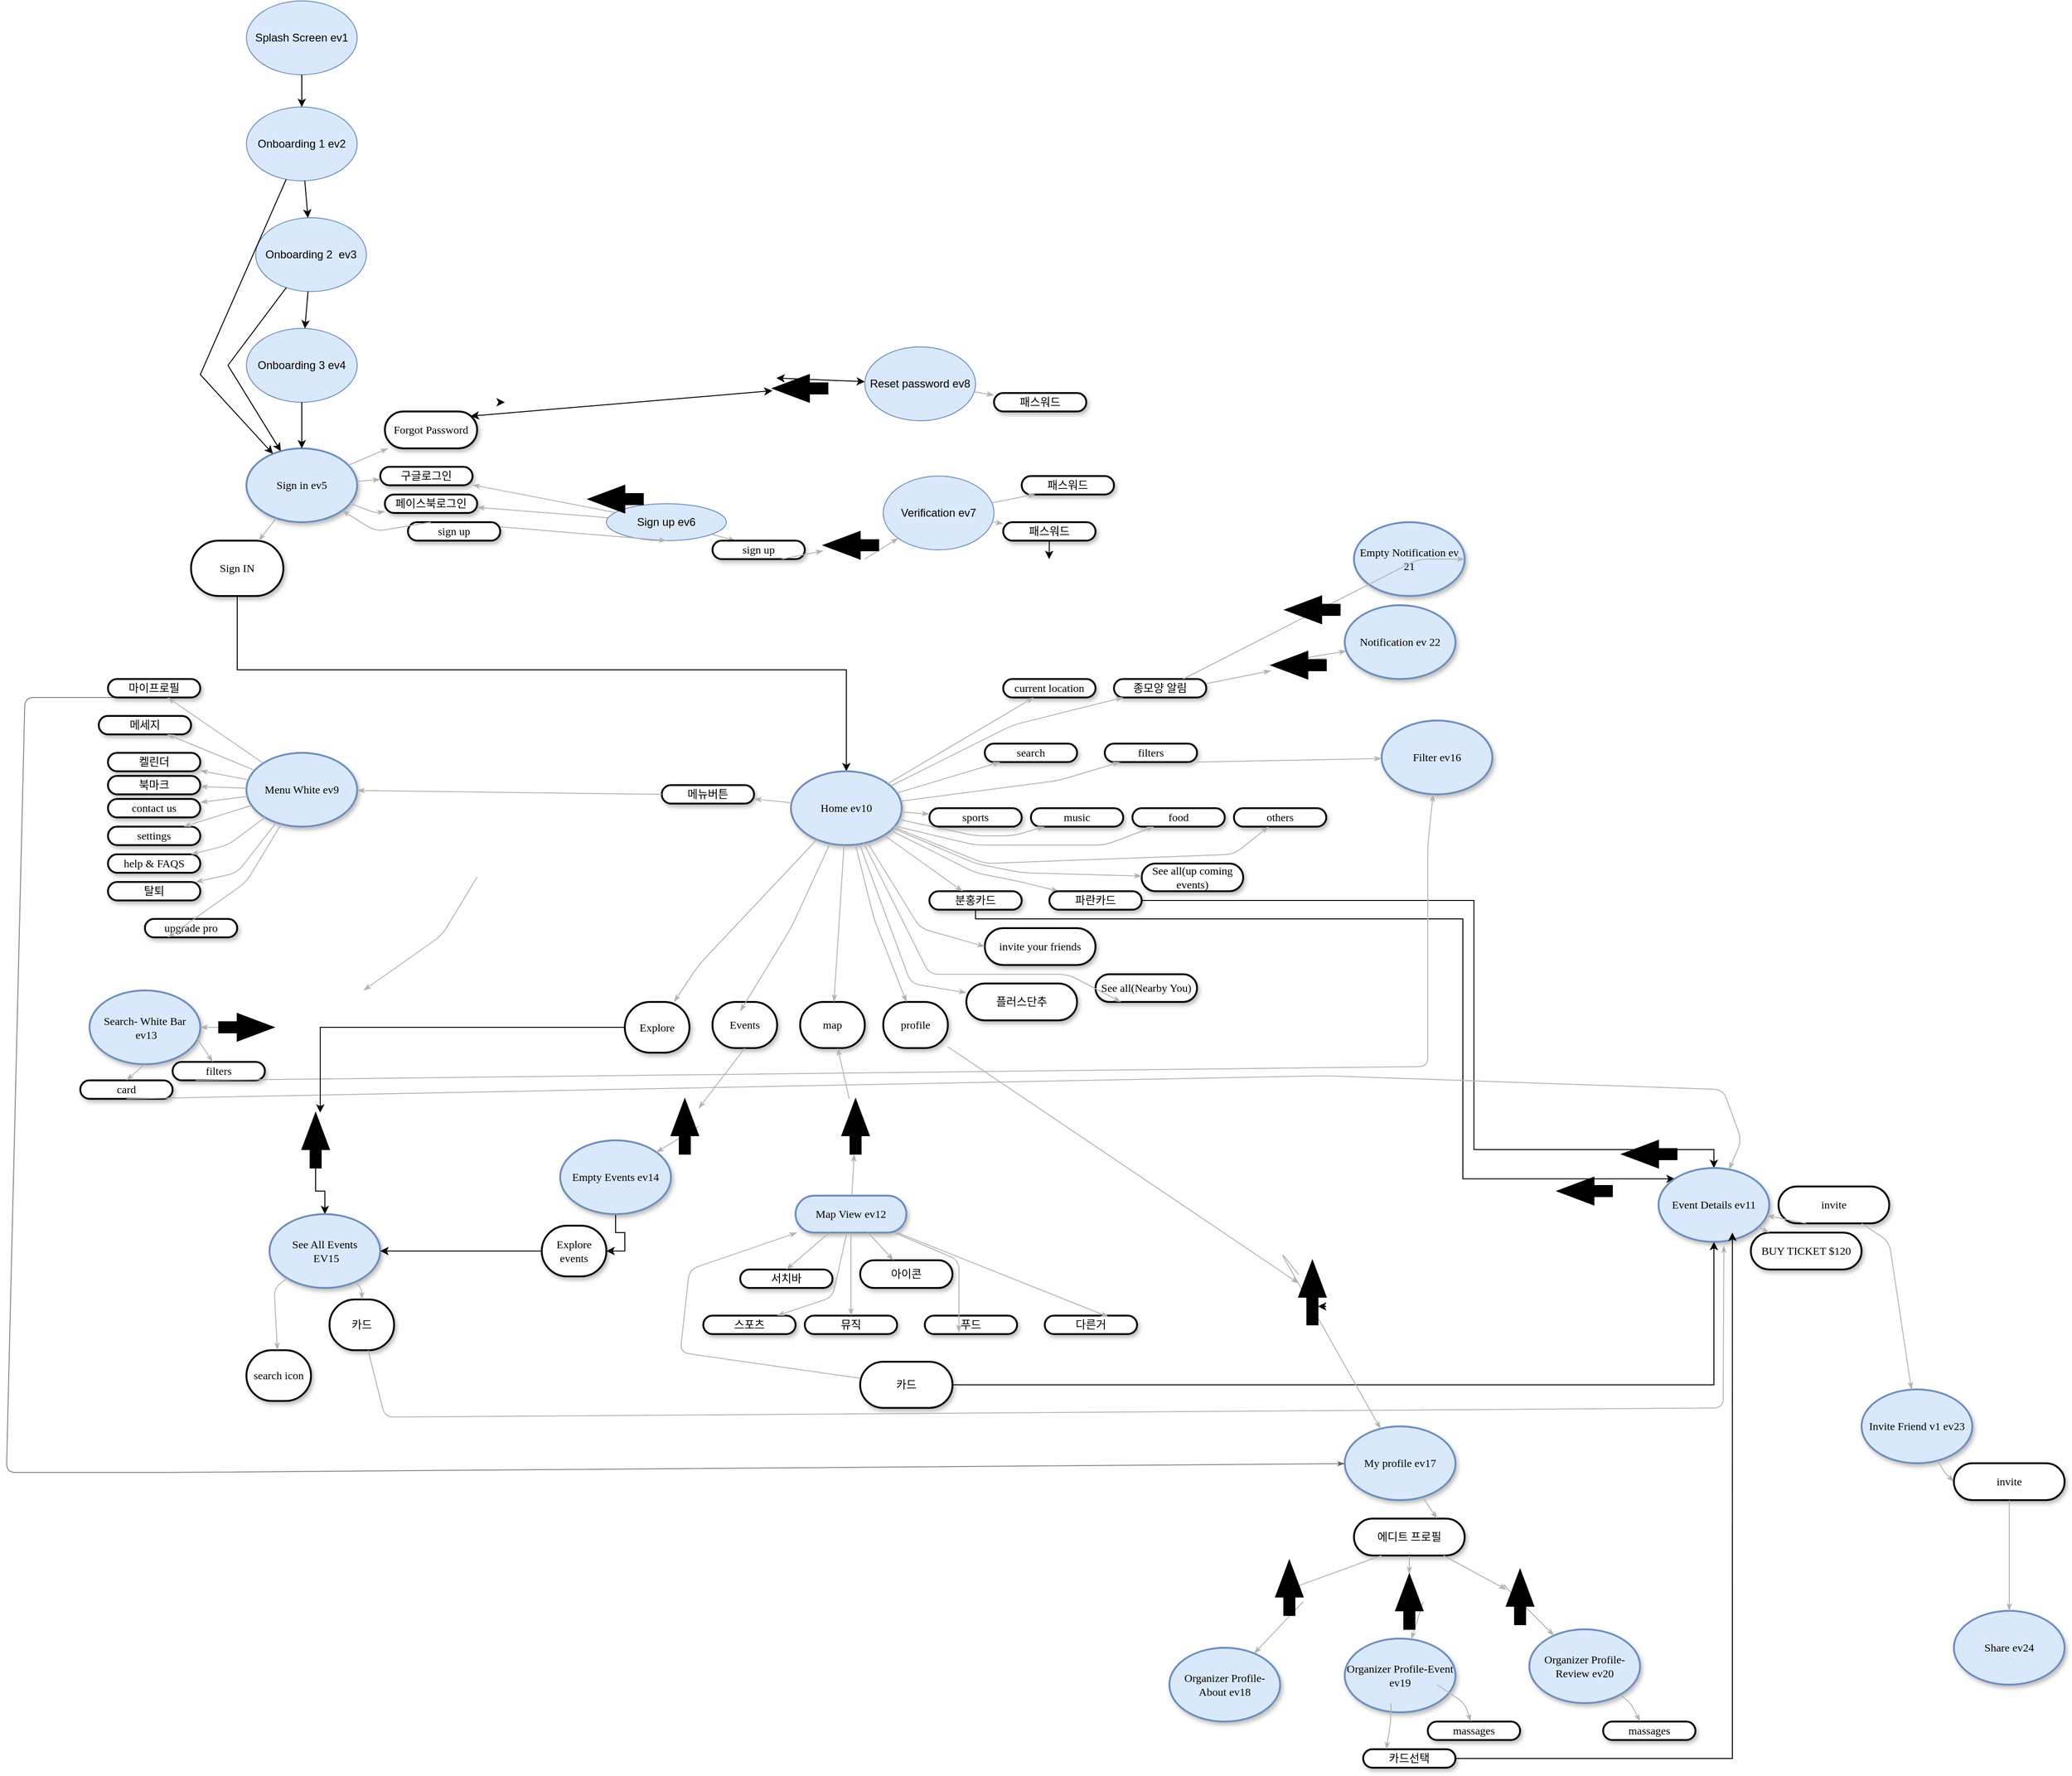 <mxfile version="24.7.2" type="github">
  <diagram name="Page-1" id="ad52d381-51e7-2e0d-a935-2d0ddd2fd229">
    <mxGraphModel dx="2778" dy="1783" grid="1" gridSize="10" guides="1" tooltips="1" connect="1" arrows="1" fold="1" page="1" pageScale="1" pageWidth="1100" pageHeight="850" background="none" math="0" shadow="0">
      <root>
        <mxCell id="0" />
        <mxCell id="1" parent="0" />
        <mxCell id="2c924340bb9dbf6c-2" value="Sign in ev5" style="ellipse;whiteSpace=wrap;html=1;rounded=1;shadow=1;comic=0;labelBackgroundColor=none;strokeWidth=2;fontFamily=Verdana;fontSize=12;align=center;fillColor=#dae8fc;strokeColor=#6c8ebf;" parent="1" vertex="1">
          <mxGeometry x="160" y="60" width="120" height="80" as="geometry" />
        </mxCell>
        <mxCell id="2c924340bb9dbf6c-3" value="Menu White ev9" style="ellipse;whiteSpace=wrap;html=1;rounded=1;shadow=1;comic=0;labelBackgroundColor=none;strokeWidth=2;fontFamily=Verdana;fontSize=12;align=center;fillColor=#dae8fc;strokeColor=#6c8ebf;" parent="1" vertex="1">
          <mxGeometry x="160" y="390" width="120" height="80" as="geometry" />
        </mxCell>
        <mxCell id="bBWAhA0NGzCzhR4YBMDQ-78" style="edgeStyle=orthogonalEdgeStyle;rounded=0;orthogonalLoop=1;jettySize=auto;html=1;exitX=0.5;exitY=0;exitDx=0;exitDy=0;" parent="1" edge="1">
          <mxGeometry relative="1" as="geometry">
            <mxPoint x="440" y="10" as="targetPoint" />
            <mxPoint x="435.0" y="10" as="sourcePoint" />
          </mxGeometry>
        </mxCell>
        <mxCell id="2c924340bb9dbf6c-10" value="구글로그인" style="whiteSpace=wrap;html=1;rounded=1;shadow=1;comic=0;labelBackgroundColor=none;strokeWidth=2;fontFamily=Verdana;fontSize=12;align=center;arcSize=50;" parent="1" vertex="1">
          <mxGeometry x="305" y="80" width="100" height="20" as="geometry" />
        </mxCell>
        <mxCell id="2c924340bb9dbf6c-11" value="마이프로필" style="whiteSpace=wrap;html=1;rounded=1;shadow=1;comic=0;labelBackgroundColor=none;strokeWidth=2;fontFamily=Verdana;fontSize=12;align=center;arcSize=50;" parent="1" vertex="1">
          <mxGeometry x="10" y="310" width="100" height="20" as="geometry" />
        </mxCell>
        <mxCell id="2c924340bb9dbf6c-14" value="메세지" style="whiteSpace=wrap;html=1;rounded=1;shadow=1;comic=0;labelBackgroundColor=none;strokeWidth=2;fontFamily=Verdana;fontSize=12;align=center;arcSize=50;" parent="1" vertex="1">
          <mxGeometry y="350" width="100" height="20" as="geometry" />
        </mxCell>
        <mxCell id="2c924340bb9dbf6c-15" value="켈린더" style="whiteSpace=wrap;html=1;rounded=1;shadow=1;comic=0;labelBackgroundColor=none;strokeWidth=2;fontFamily=Verdana;fontSize=12;align=center;arcSize=50;" parent="1" vertex="1">
          <mxGeometry x="10" y="390" width="100" height="20" as="geometry" />
        </mxCell>
        <mxCell id="2c924340bb9dbf6c-16" value="북마크" style="whiteSpace=wrap;html=1;rounded=1;shadow=1;comic=0;labelBackgroundColor=none;strokeWidth=2;fontFamily=Verdana;fontSize=12;align=center;arcSize=50;" parent="1" vertex="1">
          <mxGeometry x="10" y="415" width="100" height="20" as="geometry" />
        </mxCell>
        <mxCell id="2c924340bb9dbf6c-17" value="contact us" style="whiteSpace=wrap;html=1;rounded=1;shadow=1;comic=0;labelBackgroundColor=none;strokeWidth=2;fontFamily=Verdana;fontSize=12;align=center;arcSize=50;" parent="1" vertex="1">
          <mxGeometry x="10" y="440" width="100" height="20" as="geometry" />
        </mxCell>
        <mxCell id="2c924340bb9dbf6c-18" value="settings" style="whiteSpace=wrap;html=1;rounded=1;shadow=1;comic=0;labelBackgroundColor=none;strokeWidth=2;fontFamily=Verdana;fontSize=12;align=center;arcSize=50;" parent="1" vertex="1">
          <mxGeometry x="10" y="470" width="100" height="20" as="geometry" />
        </mxCell>
        <mxCell id="2c924340bb9dbf6c-19" value="help &amp;amp; FAQS" style="whiteSpace=wrap;html=1;rounded=1;shadow=1;comic=0;labelBackgroundColor=none;strokeWidth=2;fontFamily=Verdana;fontSize=12;align=center;arcSize=50;" parent="1" vertex="1">
          <mxGeometry x="10" y="500" width="100" height="20" as="geometry" />
        </mxCell>
        <mxCell id="2c924340bb9dbf6c-27" value="" style="edgeStyle=none;rounded=1;html=1;labelBackgroundColor=none;startArrow=none;startFill=0;startSize=5;endArrow=classicThin;endFill=1;endSize=5;jettySize=auto;orthogonalLoop=1;strokeColor=#B3B3B3;strokeWidth=1;fontFamily=Verdana;fontSize=12" parent="1" source="2c924340bb9dbf6c-2" target="2c924340bb9dbf6c-10" edge="1">
          <mxGeometry relative="1" as="geometry" />
        </mxCell>
        <mxCell id="2c924340bb9dbf6c-40" value="" style="edgeStyle=none;rounded=1;html=1;labelBackgroundColor=none;startArrow=none;startFill=0;startSize=5;endArrow=classicThin;endFill=1;endSize=5;jettySize=auto;orthogonalLoop=1;strokeColor=#B3B3B3;strokeWidth=1;fontFamily=Verdana;fontSize=12" parent="1" source="2c924340bb9dbf6c-3" target="2c924340bb9dbf6c-19" edge="1">
          <mxGeometry relative="1" as="geometry">
            <Array as="points">
              <mxPoint x="140" y="490" />
            </Array>
          </mxGeometry>
        </mxCell>
        <mxCell id="2c924340bb9dbf6c-41" value="" style="edgeStyle=none;rounded=1;html=1;labelBackgroundColor=none;startArrow=none;startFill=0;startSize=5;endArrow=classicThin;endFill=1;endSize=5;jettySize=auto;orthogonalLoop=1;strokeColor=#B3B3B3;strokeWidth=1;fontFamily=Verdana;fontSize=12" parent="1" source="2c924340bb9dbf6c-3" target="2c924340bb9dbf6c-18" edge="1">
          <mxGeometry relative="1" as="geometry" />
        </mxCell>
        <mxCell id="2c924340bb9dbf6c-42" value="" style="edgeStyle=none;rounded=1;html=1;labelBackgroundColor=none;startArrow=none;startFill=0;startSize=5;endArrow=classicThin;endFill=1;endSize=5;jettySize=auto;orthogonalLoop=1;strokeColor=#B3B3B3;strokeWidth=1;fontFamily=Verdana;fontSize=12" parent="1" source="2c924340bb9dbf6c-3" target="2c924340bb9dbf6c-17" edge="1">
          <mxGeometry relative="1" as="geometry" />
        </mxCell>
        <mxCell id="2c924340bb9dbf6c-43" value="" style="edgeStyle=none;rounded=1;html=1;labelBackgroundColor=none;startArrow=none;startFill=0;startSize=5;endArrow=classicThin;endFill=1;endSize=5;jettySize=auto;orthogonalLoop=1;strokeColor=#B3B3B3;strokeWidth=1;fontFamily=Verdana;fontSize=12" parent="1" source="2c924340bb9dbf6c-3" target="2c924340bb9dbf6c-16" edge="1">
          <mxGeometry relative="1" as="geometry" />
        </mxCell>
        <mxCell id="2c924340bb9dbf6c-44" value="" style="edgeStyle=none;rounded=1;html=1;labelBackgroundColor=none;startArrow=none;startFill=0;startSize=5;endArrow=classicThin;endFill=1;endSize=5;jettySize=auto;orthogonalLoop=1;strokeColor=#B3B3B3;strokeWidth=1;fontFamily=Verdana;fontSize=12" parent="1" source="2c924340bb9dbf6c-3" target="2c924340bb9dbf6c-15" edge="1">
          <mxGeometry relative="1" as="geometry" />
        </mxCell>
        <mxCell id="2c924340bb9dbf6c-45" value="" style="edgeStyle=none;rounded=1;html=1;labelBackgroundColor=none;startArrow=none;startFill=0;startSize=5;endArrow=classicThin;endFill=1;endSize=5;jettySize=auto;orthogonalLoop=1;strokeColor=#B3B3B3;strokeWidth=1;fontFamily=Verdana;fontSize=12" parent="1" source="2c924340bb9dbf6c-3" target="2c924340bb9dbf6c-14" edge="1">
          <mxGeometry relative="1" as="geometry" />
        </mxCell>
        <mxCell id="2c924340bb9dbf6c-46" value="" style="edgeStyle=none;rounded=1;html=1;labelBackgroundColor=none;startArrow=none;startFill=0;startSize=5;endArrow=classicThin;endFill=1;endSize=5;jettySize=auto;orthogonalLoop=1;strokeColor=#B3B3B3;strokeWidth=1;fontFamily=Verdana;fontSize=12" parent="1" source="2c924340bb9dbf6c-3" target="2c924340bb9dbf6c-11" edge="1">
          <mxGeometry x="-0.002" relative="1" as="geometry">
            <mxPoint as="offset" />
          </mxGeometry>
        </mxCell>
        <mxCell id="P-Pbrnk0MJwjsj8edBBJ-143" style="edgeStyle=orthogonalEdgeStyle;rounded=0;orthogonalLoop=1;jettySize=auto;html=1;" edge="1" parent="1" source="2c924340bb9dbf6c-55" target="bBWAhA0NGzCzhR4YBMDQ-62">
          <mxGeometry relative="1" as="geometry">
            <Array as="points">
              <mxPoint x="150" y="300" />
              <mxPoint x="810" y="300" />
            </Array>
          </mxGeometry>
        </mxCell>
        <mxCell id="2c924340bb9dbf6c-55" value="Sign IN" style="whiteSpace=wrap;html=1;rounded=1;shadow=1;comic=0;labelBackgroundColor=none;strokeWidth=2;fontFamily=Verdana;fontSize=12;align=center;arcSize=50;" parent="1" vertex="1">
          <mxGeometry x="100" y="160" width="100" height="60" as="geometry" />
        </mxCell>
        <mxCell id="2c924340bb9dbf6c-56" value="Forgot Password" style="whiteSpace=wrap;html=1;rounded=1;shadow=1;comic=0;labelBackgroundColor=none;strokeWidth=2;fontFamily=Verdana;fontSize=12;align=center;arcSize=50;" parent="1" vertex="1">
          <mxGeometry x="310" y="20" width="100" height="40" as="geometry" />
        </mxCell>
        <mxCell id="2c924340bb9dbf6c-61" value="" style="edgeStyle=none;rounded=1;html=1;labelBackgroundColor=none;startArrow=none;startFill=0;startSize=5;endArrow=classicThin;endFill=1;endSize=5;jettySize=auto;orthogonalLoop=1;strokeColor=#B3B3B3;strokeWidth=1;fontFamily=Verdana;fontSize=12" parent="1" source="2c924340bb9dbf6c-2" target="2c924340bb9dbf6c-55" edge="1">
          <mxGeometry relative="1" as="geometry" />
        </mxCell>
        <mxCell id="2c924340bb9dbf6c-62" value="" style="edgeStyle=none;rounded=1;html=1;labelBackgroundColor=none;startArrow=none;startFill=0;startSize=5;endArrow=classicThin;endFill=1;endSize=5;jettySize=auto;orthogonalLoop=1;strokeColor=#B3B3B3;strokeWidth=1;fontFamily=Verdana;fontSize=12" parent="1" source="2c924340bb9dbf6c-2" target="2c924340bb9dbf6c-56" edge="1">
          <mxGeometry relative="1" as="geometry" />
        </mxCell>
        <mxCell id="bBWAhA0NGzCzhR4YBMDQ-1" value="Onboarding 3 ev4" style="ellipse;whiteSpace=wrap;html=1;fillColor=#dae8fc;strokeColor=#6c8ebf;" parent="1" vertex="1">
          <mxGeometry x="160" y="-70" width="120" height="80" as="geometry" />
        </mxCell>
        <mxCell id="bBWAhA0NGzCzhR4YBMDQ-8" value="Onboarding 2&amp;nbsp; ev3" style="ellipse;whiteSpace=wrap;html=1;fillColor=#dae8fc;strokeColor=#6c8ebf;" parent="1" vertex="1">
          <mxGeometry x="170" y="-190" width="120" height="80" as="geometry" />
        </mxCell>
        <mxCell id="bBWAhA0NGzCzhR4YBMDQ-12" value="Onboarding 1 ev2" style="ellipse;whiteSpace=wrap;html=1;fillColor=#dae8fc;strokeColor=#6c8ebf;" parent="1" vertex="1">
          <mxGeometry x="160" y="-310" width="120" height="80" as="geometry" />
        </mxCell>
        <mxCell id="bBWAhA0NGzCzhR4YBMDQ-13" value="Splash Screen ev1" style="ellipse;whiteSpace=wrap;html=1;fillColor=#dae8fc;strokeColor=#6c8ebf;" parent="1" vertex="1">
          <mxGeometry x="160" y="-425" width="120" height="80" as="geometry" />
        </mxCell>
        <mxCell id="bBWAhA0NGzCzhR4YBMDQ-14" value="" style="endArrow=classic;html=1;rounded=0;" parent="1" source="bBWAhA0NGzCzhR4YBMDQ-13" target="bBWAhA0NGzCzhR4YBMDQ-12" edge="1">
          <mxGeometry width="50" height="50" relative="1" as="geometry">
            <mxPoint x="240" y="-450" as="sourcePoint" />
            <mxPoint x="250" y="-370" as="targetPoint" />
            <Array as="points" />
          </mxGeometry>
        </mxCell>
        <mxCell id="bBWAhA0NGzCzhR4YBMDQ-19" value="" style="endArrow=classic;html=1;rounded=0;" parent="1" source="bBWAhA0NGzCzhR4YBMDQ-12" target="bBWAhA0NGzCzhR4YBMDQ-8" edge="1">
          <mxGeometry width="50" height="50" relative="1" as="geometry">
            <mxPoint x="270" y="-350" as="sourcePoint" />
            <mxPoint x="280" y="-280" as="targetPoint" />
          </mxGeometry>
        </mxCell>
        <mxCell id="bBWAhA0NGzCzhR4YBMDQ-21" value="" style="endArrow=classic;html=1;rounded=0;" parent="1" source="bBWAhA0NGzCzhR4YBMDQ-8" target="bBWAhA0NGzCzhR4YBMDQ-1" edge="1">
          <mxGeometry width="50" height="50" relative="1" as="geometry">
            <mxPoint x="290" y="-240" as="sourcePoint" />
            <mxPoint x="280" y="-170" as="targetPoint" />
          </mxGeometry>
        </mxCell>
        <mxCell id="bBWAhA0NGzCzhR4YBMDQ-22" value="" style="endArrow=classic;html=1;rounded=0;" parent="1" source="bBWAhA0NGzCzhR4YBMDQ-1" target="2c924340bb9dbf6c-2" edge="1">
          <mxGeometry width="50" height="50" relative="1" as="geometry">
            <mxPoint x="270" y="-20" as="sourcePoint" />
            <mxPoint x="300" y="40" as="targetPoint" />
          </mxGeometry>
        </mxCell>
        <mxCell id="bBWAhA0NGzCzhR4YBMDQ-25" value="" style="endArrow=classic;html=1;rounded=0;" parent="1" source="bBWAhA0NGzCzhR4YBMDQ-8" target="2c924340bb9dbf6c-2" edge="1">
          <mxGeometry width="50" height="50" relative="1" as="geometry">
            <mxPoint x="205" y="-140" as="sourcePoint" />
            <mxPoint x="215" y="-90" as="targetPoint" />
            <Array as="points">
              <mxPoint x="140" y="-30" />
            </Array>
          </mxGeometry>
        </mxCell>
        <mxCell id="bBWAhA0NGzCzhR4YBMDQ-26" value="" style="endArrow=classic;html=1;rounded=0;" parent="1" source="bBWAhA0NGzCzhR4YBMDQ-12" target="2c924340bb9dbf6c-2" edge="1">
          <mxGeometry width="50" height="50" relative="1" as="geometry">
            <mxPoint x="190" y="-240" as="sourcePoint" />
            <mxPoint x="210" y="-150" as="targetPoint" />
            <Array as="points">
              <mxPoint x="110" y="-20" />
            </Array>
          </mxGeometry>
        </mxCell>
        <mxCell id="bBWAhA0NGzCzhR4YBMDQ-35" value="Sign up ev6" style="ellipse;whiteSpace=wrap;html=1;fillColor=#dae8fc;strokeColor=#6c8ebf;" parent="1" vertex="1">
          <mxGeometry x="550" y="120" width="130" height="40" as="geometry" />
        </mxCell>
        <mxCell id="bBWAhA0NGzCzhR4YBMDQ-42" value="페이스북로그인" style="whiteSpace=wrap;html=1;rounded=1;shadow=1;comic=0;labelBackgroundColor=none;strokeWidth=2;fontFamily=Verdana;fontSize=12;align=center;arcSize=50;" parent="1" vertex="1">
          <mxGeometry x="310" y="110" width="100" height="20" as="geometry" />
        </mxCell>
        <mxCell id="bBWAhA0NGzCzhR4YBMDQ-48" value="" style="edgeStyle=none;rounded=1;html=1;labelBackgroundColor=none;startArrow=none;startFill=0;startSize=5;endArrow=classicThin;endFill=1;endSize=5;jettySize=auto;orthogonalLoop=1;strokeColor=#B3B3B3;strokeWidth=1;fontFamily=Verdana;fontSize=12" parent="1" source="2c924340bb9dbf6c-2" target="bBWAhA0NGzCzhR4YBMDQ-42" edge="1">
          <mxGeometry relative="1" as="geometry">
            <mxPoint x="240" y="170" as="sourcePoint" />
            <mxPoint x="318" y="230" as="targetPoint" />
            <Array as="points">
              <mxPoint x="300" y="130" />
            </Array>
          </mxGeometry>
        </mxCell>
        <mxCell id="bBWAhA0NGzCzhR4YBMDQ-53" value="" style="edgeStyle=none;rounded=1;html=1;labelBackgroundColor=none;startArrow=none;startFill=0;startSize=5;endArrow=classicThin;endFill=1;endSize=5;jettySize=auto;orthogonalLoop=1;strokeColor=#B3B3B3;strokeWidth=1;fontFamily=Verdana;fontSize=12" parent="1" source="bBWAhA0NGzCzhR4YBMDQ-35" target="bBWAhA0NGzCzhR4YBMDQ-42" edge="1">
          <mxGeometry relative="1" as="geometry">
            <mxPoint x="680" y="250" as="sourcePoint" />
            <mxPoint x="843" y="139" as="targetPoint" />
          </mxGeometry>
        </mxCell>
        <mxCell id="bBWAhA0NGzCzhR4YBMDQ-54" value="" style="edgeStyle=none;rounded=1;html=1;labelBackgroundColor=none;startArrow=none;startFill=0;startSize=5;endArrow=classicThin;endFill=1;endSize=5;jettySize=auto;orthogonalLoop=1;strokeColor=#B3B3B3;strokeWidth=1;fontFamily=Verdana;fontSize=12" parent="1" source="bBWAhA0NGzCzhR4YBMDQ-35" target="2c924340bb9dbf6c-10" edge="1">
          <mxGeometry relative="1" as="geometry">
            <mxPoint x="550" y="251" as="sourcePoint" />
            <mxPoint x="713" y="140" as="targetPoint" />
          </mxGeometry>
        </mxCell>
        <mxCell id="bBWAhA0NGzCzhR4YBMDQ-56" value="Verification ev7" style="ellipse;whiteSpace=wrap;html=1;fillColor=#dae8fc;strokeColor=#6c8ebf;" parent="1" vertex="1">
          <mxGeometry x="850" y="90" width="120" height="80" as="geometry" />
        </mxCell>
        <mxCell id="bBWAhA0NGzCzhR4YBMDQ-57" value="" style="edgeStyle=none;rounded=1;html=1;labelBackgroundColor=none;startArrow=none;startFill=0;startSize=5;endArrow=classicThin;endFill=1;endSize=5;jettySize=auto;orthogonalLoop=1;strokeColor=#B3B3B3;strokeWidth=1;fontFamily=Verdana;fontSize=12;entryX=0.25;entryY=0;entryDx=0;entryDy=0;" parent="1" source="bBWAhA0NGzCzhR4YBMDQ-35" target="P-Pbrnk0MJwjsj8edBBJ-71" edge="1">
          <mxGeometry relative="1" as="geometry">
            <mxPoint x="720" y="60" as="sourcePoint" />
            <mxPoint x="841" y="75" as="targetPoint" />
            <Array as="points" />
          </mxGeometry>
        </mxCell>
        <mxCell id="bBWAhA0NGzCzhR4YBMDQ-58" value="" style="endArrow=classic;startArrow=classic;html=1;rounded=0;exitX=0.93;exitY=0.125;exitDx=0;exitDy=0;exitPerimeter=0;" parent="1" source="P-Pbrnk0MJwjsj8edBBJ-151" target="bBWAhA0NGzCzhR4YBMDQ-59" edge="1">
          <mxGeometry width="50" height="50" relative="1" as="geometry">
            <mxPoint x="590" y="70" as="sourcePoint" />
            <mxPoint x="640" y="20" as="targetPoint" />
          </mxGeometry>
        </mxCell>
        <mxCell id="bBWAhA0NGzCzhR4YBMDQ-59" value="Reset password ev8" style="ellipse;whiteSpace=wrap;html=1;fillColor=#dae8fc;strokeColor=#6c8ebf;" parent="1" vertex="1">
          <mxGeometry x="830" y="-50" width="120" height="80" as="geometry" />
        </mxCell>
        <mxCell id="bBWAhA0NGzCzhR4YBMDQ-62" value="Home ev10" style="ellipse;whiteSpace=wrap;html=1;rounded=1;shadow=1;comic=0;labelBackgroundColor=none;strokeWidth=2;fontFamily=Verdana;fontSize=12;align=center;fillColor=#dae8fc;strokeColor=#6c8ebf;" parent="1" vertex="1">
          <mxGeometry x="750" y="410" width="120" height="80" as="geometry" />
        </mxCell>
        <mxCell id="bBWAhA0NGzCzhR4YBMDQ-63" value="메뉴버튼" style="whiteSpace=wrap;html=1;rounded=1;shadow=1;comic=0;labelBackgroundColor=none;strokeWidth=2;fontFamily=Verdana;fontSize=12;align=center;arcSize=50;" parent="1" vertex="1">
          <mxGeometry x="610" y="425" width="100" height="20" as="geometry" />
        </mxCell>
        <mxCell id="bBWAhA0NGzCzhR4YBMDQ-64" value="current location" style="whiteSpace=wrap;html=1;rounded=1;shadow=1;comic=0;labelBackgroundColor=none;strokeWidth=2;fontFamily=Verdana;fontSize=12;align=center;arcSize=50;" parent="1" vertex="1">
          <mxGeometry x="980" y="310" width="100" height="20" as="geometry" />
        </mxCell>
        <mxCell id="bBWAhA0NGzCzhR4YBMDQ-65" value="종모양 알림" style="whiteSpace=wrap;html=1;rounded=1;shadow=1;comic=0;labelBackgroundColor=none;strokeWidth=2;fontFamily=Verdana;fontSize=12;align=center;arcSize=50;" parent="1" vertex="1">
          <mxGeometry x="1100" y="310" width="100" height="20" as="geometry" />
        </mxCell>
        <mxCell id="bBWAhA0NGzCzhR4YBMDQ-66" value="search" style="whiteSpace=wrap;html=1;rounded=1;shadow=1;comic=0;labelBackgroundColor=none;strokeWidth=2;fontFamily=Verdana;fontSize=12;align=center;arcSize=50;" parent="1" vertex="1">
          <mxGeometry x="960" y="380" width="100" height="20" as="geometry" />
        </mxCell>
        <mxCell id="bBWAhA0NGzCzhR4YBMDQ-67" value="filters" style="whiteSpace=wrap;html=1;rounded=1;shadow=1;comic=0;labelBackgroundColor=none;strokeWidth=2;fontFamily=Verdana;fontSize=12;align=center;arcSize=50;" parent="1" vertex="1">
          <mxGeometry x="1090" y="380" width="100" height="20" as="geometry" />
        </mxCell>
        <mxCell id="bBWAhA0NGzCzhR4YBMDQ-68" value="sports" style="whiteSpace=wrap;html=1;rounded=1;shadow=1;comic=0;labelBackgroundColor=none;strokeWidth=2;fontFamily=Verdana;fontSize=12;align=center;arcSize=50;" parent="1" vertex="1">
          <mxGeometry x="900" y="450" width="100" height="20" as="geometry" />
        </mxCell>
        <mxCell id="P-Pbrnk0MJwjsj8edBBJ-17" style="edgeStyle=orthogonalEdgeStyle;rounded=0;orthogonalLoop=1;jettySize=auto;html=1;entryX=0;entryY=0;entryDx=0;entryDy=0;" edge="1" parent="1" source="bBWAhA0NGzCzhR4YBMDQ-69" target="P-Pbrnk0MJwjsj8edBBJ-7">
          <mxGeometry relative="1" as="geometry">
            <Array as="points">
              <mxPoint x="950" y="570" />
              <mxPoint x="1478" y="570" />
            </Array>
          </mxGeometry>
        </mxCell>
        <mxCell id="bBWAhA0NGzCzhR4YBMDQ-69" value="분홍카드" style="whiteSpace=wrap;html=1;rounded=1;shadow=1;comic=0;labelBackgroundColor=none;strokeWidth=2;fontFamily=Verdana;fontSize=12;align=center;arcSize=50;" parent="1" vertex="1">
          <mxGeometry x="900" y="540" width="100" height="20" as="geometry" />
        </mxCell>
        <mxCell id="bBWAhA0NGzCzhR4YBMDQ-70" value="" style="edgeStyle=none;rounded=1;html=1;labelBackgroundColor=none;startArrow=none;startFill=0;startSize=5;endArrow=classicThin;endFill=1;endSize=5;jettySize=auto;orthogonalLoop=1;strokeColor=#B3B3B3;strokeWidth=1;fontFamily=Verdana;fontSize=12" parent="1" source="bBWAhA0NGzCzhR4YBMDQ-62" target="bBWAhA0NGzCzhR4YBMDQ-69" edge="1">
          <mxGeometry relative="1" as="geometry" />
        </mxCell>
        <mxCell id="bBWAhA0NGzCzhR4YBMDQ-71" value="" style="edgeStyle=none;rounded=1;html=1;labelBackgroundColor=none;startArrow=none;startFill=0;startSize=5;endArrow=classicThin;endFill=1;endSize=5;jettySize=auto;orthogonalLoop=1;strokeColor=#B3B3B3;strokeWidth=1;fontFamily=Verdana;fontSize=12" parent="1" source="bBWAhA0NGzCzhR4YBMDQ-62" target="bBWAhA0NGzCzhR4YBMDQ-68" edge="1">
          <mxGeometry relative="1" as="geometry" />
        </mxCell>
        <mxCell id="bBWAhA0NGzCzhR4YBMDQ-72" value="" style="edgeStyle=none;rounded=1;html=1;labelBackgroundColor=none;startArrow=none;startFill=0;startSize=5;endArrow=classicThin;endFill=1;endSize=5;jettySize=auto;orthogonalLoop=1;strokeColor=#B3B3B3;strokeWidth=1;fontFamily=Verdana;fontSize=12" parent="1" source="bBWAhA0NGzCzhR4YBMDQ-62" target="bBWAhA0NGzCzhR4YBMDQ-67" edge="1">
          <mxGeometry relative="1" as="geometry">
            <Array as="points">
              <mxPoint x="1040" y="420" />
            </Array>
          </mxGeometry>
        </mxCell>
        <mxCell id="bBWAhA0NGzCzhR4YBMDQ-73" value="" style="edgeStyle=none;rounded=1;html=1;labelBackgroundColor=none;startArrow=none;startFill=0;startSize=5;endArrow=classicThin;endFill=1;endSize=5;jettySize=auto;orthogonalLoop=1;strokeColor=#B3B3B3;strokeWidth=1;fontFamily=Verdana;fontSize=12" parent="1" source="bBWAhA0NGzCzhR4YBMDQ-62" target="bBWAhA0NGzCzhR4YBMDQ-66" edge="1">
          <mxGeometry relative="1" as="geometry" />
        </mxCell>
        <mxCell id="bBWAhA0NGzCzhR4YBMDQ-74" value="" style="edgeStyle=none;rounded=1;html=1;labelBackgroundColor=none;startArrow=none;startFill=0;startSize=5;endArrow=classicThin;endFill=1;endSize=5;jettySize=auto;orthogonalLoop=1;strokeColor=#B3B3B3;strokeWidth=1;fontFamily=Verdana;fontSize=12" parent="1" source="bBWAhA0NGzCzhR4YBMDQ-62" target="bBWAhA0NGzCzhR4YBMDQ-65" edge="1">
          <mxGeometry relative="1" as="geometry">
            <Array as="points">
              <mxPoint x="990" y="360" />
            </Array>
          </mxGeometry>
        </mxCell>
        <mxCell id="bBWAhA0NGzCzhR4YBMDQ-75" value="" style="edgeStyle=none;rounded=1;html=1;labelBackgroundColor=none;startArrow=none;startFill=0;startSize=5;endArrow=classicThin;endFill=1;endSize=5;jettySize=auto;orthogonalLoop=1;strokeColor=#B3B3B3;strokeWidth=1;fontFamily=Verdana;fontSize=12" parent="1" source="bBWAhA0NGzCzhR4YBMDQ-62" target="bBWAhA0NGzCzhR4YBMDQ-64" edge="1">
          <mxGeometry relative="1" as="geometry" />
        </mxCell>
        <mxCell id="bBWAhA0NGzCzhR4YBMDQ-76" value="" style="edgeStyle=none;rounded=1;html=1;labelBackgroundColor=none;startArrow=none;startFill=0;startSize=5;endArrow=classicThin;endFill=1;endSize=5;jettySize=auto;orthogonalLoop=1;strokeColor=#B3B3B3;strokeWidth=1;fontFamily=Verdana;fontSize=12" parent="1" source="bBWAhA0NGzCzhR4YBMDQ-62" target="bBWAhA0NGzCzhR4YBMDQ-63" edge="1">
          <mxGeometry relative="1" as="geometry" />
        </mxCell>
        <mxCell id="bBWAhA0NGzCzhR4YBMDQ-81" value="탈퇴" style="whiteSpace=wrap;html=1;rounded=1;shadow=1;comic=0;labelBackgroundColor=none;strokeWidth=2;fontFamily=Verdana;fontSize=12;align=center;arcSize=50;" parent="1" vertex="1">
          <mxGeometry x="10" y="530" width="100" height="20" as="geometry" />
        </mxCell>
        <mxCell id="bBWAhA0NGzCzhR4YBMDQ-82" value="upgrade pro" style="whiteSpace=wrap;html=1;rounded=1;shadow=1;comic=0;labelBackgroundColor=none;strokeWidth=2;fontFamily=Verdana;fontSize=12;align=center;arcSize=50;" parent="1" vertex="1">
          <mxGeometry x="50" y="570" width="100" height="20" as="geometry" />
        </mxCell>
        <mxCell id="bBWAhA0NGzCzhR4YBMDQ-83" value="" style="edgeStyle=none;rounded=1;html=1;labelBackgroundColor=none;startArrow=none;startFill=0;startSize=5;endArrow=classicThin;endFill=1;endSize=5;jettySize=auto;orthogonalLoop=1;strokeColor=#B3B3B3;strokeWidth=1;fontFamily=Verdana;fontSize=12" parent="1" source="2c924340bb9dbf6c-3" target="bBWAhA0NGzCzhR4YBMDQ-81" edge="1">
          <mxGeometry relative="1" as="geometry">
            <mxPoint x="200" y="500" as="sourcePoint" />
            <mxPoint x="358" y="620" as="targetPoint" />
            <Array as="points">
              <mxPoint x="150" y="520" />
            </Array>
          </mxGeometry>
        </mxCell>
        <mxCell id="bBWAhA0NGzCzhR4YBMDQ-84" value="" style="edgeStyle=none;rounded=1;html=1;labelBackgroundColor=none;startArrow=none;startFill=0;startSize=5;endArrow=classicThin;endFill=1;endSize=5;jettySize=auto;orthogonalLoop=1;strokeColor=#B3B3B3;strokeWidth=1;fontFamily=Verdana;fontSize=12;entryX=0.25;entryY=1;entryDx=0;entryDy=0;" parent="1" source="2c924340bb9dbf6c-3" target="bBWAhA0NGzCzhR4YBMDQ-82" edge="1">
          <mxGeometry relative="1" as="geometry">
            <mxPoint x="170" y="550" as="sourcePoint" />
            <mxPoint x="328" y="670" as="targetPoint" />
            <Array as="points">
              <mxPoint x="160" y="530" />
            </Array>
          </mxGeometry>
        </mxCell>
        <mxCell id="bBWAhA0NGzCzhR4YBMDQ-88" value="food" style="whiteSpace=wrap;html=1;rounded=1;shadow=1;comic=0;labelBackgroundColor=none;strokeWidth=2;fontFamily=Verdana;fontSize=12;align=center;arcSize=50;" parent="1" vertex="1">
          <mxGeometry x="1120" y="450" width="100" height="20" as="geometry" />
        </mxCell>
        <mxCell id="bBWAhA0NGzCzhR4YBMDQ-89" value="music" style="whiteSpace=wrap;html=1;rounded=1;shadow=1;comic=0;labelBackgroundColor=none;strokeWidth=2;fontFamily=Verdana;fontSize=12;align=center;arcSize=50;" parent="1" vertex="1">
          <mxGeometry x="1010" y="450" width="100" height="20" as="geometry" />
        </mxCell>
        <mxCell id="bBWAhA0NGzCzhR4YBMDQ-90" value="others" style="whiteSpace=wrap;html=1;rounded=1;shadow=1;comic=0;labelBackgroundColor=none;strokeWidth=2;fontFamily=Verdana;fontSize=12;align=center;arcSize=50;" parent="1" vertex="1">
          <mxGeometry x="1230" y="450" width="100" height="20" as="geometry" />
        </mxCell>
        <mxCell id="bBWAhA0NGzCzhR4YBMDQ-91" value="" style="edgeStyle=none;rounded=1;html=1;labelBackgroundColor=none;startArrow=none;startFill=0;startSize=5;endArrow=classicThin;endFill=1;endSize=5;jettySize=auto;orthogonalLoop=1;strokeColor=#B3B3B3;strokeWidth=1;fontFamily=Verdana;fontSize=12" parent="1" source="bBWAhA0NGzCzhR4YBMDQ-62" target="bBWAhA0NGzCzhR4YBMDQ-90" edge="1">
          <mxGeometry x="0.141" y="-52" relative="1" as="geometry">
            <mxPoint x="810" y="508" as="sourcePoint" />
            <mxPoint x="927" y="672" as="targetPoint" />
            <Array as="points">
              <mxPoint x="960" y="510" />
              <mxPoint x="1230" y="500" />
            </Array>
            <mxPoint as="offset" />
          </mxGeometry>
        </mxCell>
        <mxCell id="bBWAhA0NGzCzhR4YBMDQ-93" value="" style="edgeStyle=none;rounded=1;html=1;labelBackgroundColor=none;startArrow=none;startFill=0;startSize=5;endArrow=classicThin;endFill=1;endSize=5;jettySize=auto;orthogonalLoop=1;strokeColor=#B3B3B3;strokeWidth=1;fontFamily=Verdana;fontSize=12;exitX=0.925;exitY=0.738;exitDx=0;exitDy=0;exitPerimeter=0;" parent="1" source="bBWAhA0NGzCzhR4YBMDQ-62" target="bBWAhA0NGzCzhR4YBMDQ-88" edge="1">
          <mxGeometry relative="1" as="geometry">
            <mxPoint x="953" y="490" as="sourcePoint" />
            <mxPoint x="1070" y="654" as="targetPoint" />
            <Array as="points">
              <mxPoint x="950" y="490" />
              <mxPoint x="1090" y="490" />
            </Array>
          </mxGeometry>
        </mxCell>
        <mxCell id="bBWAhA0NGzCzhR4YBMDQ-95" value="" style="edgeStyle=none;rounded=1;html=1;labelBackgroundColor=none;startArrow=none;startFill=0;startSize=5;endArrow=classicThin;endFill=1;endSize=5;jettySize=auto;orthogonalLoop=1;strokeColor=#B3B3B3;strokeWidth=1;fontFamily=Verdana;fontSize=12" parent="1" source="bBWAhA0NGzCzhR4YBMDQ-62" target="bBWAhA0NGzCzhR4YBMDQ-89" edge="1">
          <mxGeometry x="-0.091" y="1" relative="1" as="geometry">
            <mxPoint x="910" y="486" as="sourcePoint" />
            <mxPoint x="1060" y="540" as="targetPoint" />
            <Array as="points">
              <mxPoint x="950" y="480" />
              <mxPoint x="990" y="480" />
            </Array>
            <mxPoint as="offset" />
          </mxGeometry>
        </mxCell>
        <mxCell id="bBWAhA0NGzCzhR4YBMDQ-96" value="invite your friends" style="whiteSpace=wrap;html=1;rounded=1;shadow=1;comic=0;labelBackgroundColor=none;strokeWidth=2;fontFamily=Verdana;fontSize=12;align=center;arcSize=50;" parent="1" vertex="1">
          <mxGeometry x="960" y="580" width="120" height="40" as="geometry" />
        </mxCell>
        <mxCell id="bBWAhA0NGzCzhR4YBMDQ-97" value="" style="edgeStyle=none;rounded=1;html=1;labelBackgroundColor=none;startArrow=none;startFill=0;startSize=5;endArrow=classicThin;endFill=1;endSize=5;jettySize=auto;orthogonalLoop=1;strokeColor=#B3B3B3;strokeWidth=1;fontFamily=Verdana;fontSize=12" parent="1" source="bBWAhA0NGzCzhR4YBMDQ-62" target="bBWAhA0NGzCzhR4YBMDQ-98" edge="1">
          <mxGeometry relative="1" as="geometry">
            <mxPoint x="800" y="540" as="sourcePoint" />
            <mxPoint x="920" y="597" as="targetPoint" />
            <Array as="points">
              <mxPoint x="950" y="520" />
              <mxPoint x="1000" y="530" />
            </Array>
          </mxGeometry>
        </mxCell>
        <mxCell id="P-Pbrnk0MJwjsj8edBBJ-16" style="edgeStyle=orthogonalEdgeStyle;rounded=0;orthogonalLoop=1;jettySize=auto;html=1;" edge="1" parent="1" source="bBWAhA0NGzCzhR4YBMDQ-98" target="P-Pbrnk0MJwjsj8edBBJ-7">
          <mxGeometry relative="1" as="geometry">
            <Array as="points">
              <mxPoint x="1490" y="550" />
              <mxPoint x="1490" y="820" />
              <mxPoint x="1750" y="820" />
            </Array>
          </mxGeometry>
        </mxCell>
        <mxCell id="bBWAhA0NGzCzhR4YBMDQ-98" value="파란카드" style="whiteSpace=wrap;html=1;rounded=1;shadow=1;comic=0;labelBackgroundColor=none;strokeWidth=2;fontFamily=Verdana;fontSize=12;align=center;arcSize=50;" parent="1" vertex="1">
          <mxGeometry x="1030" y="540" width="100" height="20" as="geometry" />
        </mxCell>
        <mxCell id="bBWAhA0NGzCzhR4YBMDQ-101" value="See all(up coming events)" style="whiteSpace=wrap;html=1;rounded=1;shadow=1;comic=0;labelBackgroundColor=none;strokeWidth=2;fontFamily=Verdana;fontSize=12;align=center;arcSize=50;" parent="1" vertex="1">
          <mxGeometry x="1130" y="510" width="110" height="30" as="geometry" />
        </mxCell>
        <mxCell id="bBWAhA0NGzCzhR4YBMDQ-102" value="" style="edgeStyle=none;rounded=1;html=1;labelBackgroundColor=none;startArrow=none;startFill=0;startSize=5;endArrow=classicThin;endFill=1;endSize=5;jettySize=auto;orthogonalLoop=1;strokeColor=#B3B3B3;strokeWidth=1;fontFamily=Verdana;fontSize=12" parent="1" source="bBWAhA0NGzCzhR4YBMDQ-62" target="bBWAhA0NGzCzhR4YBMDQ-101" edge="1">
          <mxGeometry relative="1" as="geometry">
            <mxPoint x="960" y="584" as="sourcePoint" />
            <mxPoint x="1142" y="650" as="targetPoint" />
            <Array as="points">
              <mxPoint x="950" y="510" />
              <mxPoint x="1000" y="520" />
            </Array>
          </mxGeometry>
        </mxCell>
        <mxCell id="bBWAhA0NGzCzhR4YBMDQ-103" value="" style="edgeStyle=none;rounded=1;html=1;labelBackgroundColor=none;startArrow=none;startFill=0;startSize=5;endArrow=classicThin;endFill=1;endSize=5;jettySize=auto;orthogonalLoop=1;strokeColor=#B3B3B3;strokeWidth=1;fontFamily=Verdana;fontSize=12;entryX=0;entryY=0.5;entryDx=0;entryDy=0;" parent="1" source="bBWAhA0NGzCzhR4YBMDQ-62" target="bBWAhA0NGzCzhR4YBMDQ-96" edge="1">
          <mxGeometry relative="1" as="geometry">
            <mxPoint x="820" y="539" as="sourcePoint" />
            <mxPoint x="985" y="580" as="targetPoint" />
            <Array as="points">
              <mxPoint x="890" y="580" />
            </Array>
          </mxGeometry>
        </mxCell>
        <mxCell id="bBWAhA0NGzCzhR4YBMDQ-104" value="See all(Nearby You)" style="whiteSpace=wrap;html=1;rounded=1;shadow=1;comic=0;labelBackgroundColor=none;strokeWidth=2;fontFamily=Verdana;fontSize=12;align=center;arcSize=50;" parent="1" vertex="1">
          <mxGeometry x="1080" y="630" width="110" height="30" as="geometry" />
        </mxCell>
        <mxCell id="bBWAhA0NGzCzhR4YBMDQ-105" value="플러스단추" style="whiteSpace=wrap;html=1;rounded=1;shadow=1;comic=0;labelBackgroundColor=none;strokeWidth=2;fontFamily=Verdana;fontSize=12;align=center;arcSize=50;" parent="1" vertex="1">
          <mxGeometry x="940" y="640" width="120" height="40" as="geometry" />
        </mxCell>
        <mxCell id="bBWAhA0NGzCzhR4YBMDQ-106" value="" style="edgeStyle=none;rounded=1;html=1;labelBackgroundColor=none;startArrow=none;startFill=0;startSize=5;endArrow=classicThin;endFill=1;endSize=5;jettySize=auto;orthogonalLoop=1;strokeColor=#B3B3B3;strokeWidth=1;fontFamily=Verdana;fontSize=12;entryX=0.25;entryY=1;entryDx=0;entryDy=0;" parent="1" source="bBWAhA0NGzCzhR4YBMDQ-62" target="bBWAhA0NGzCzhR4YBMDQ-104" edge="1">
          <mxGeometry relative="1" as="geometry">
            <mxPoint x="830" y="527" as="sourcePoint" />
            <mxPoint x="957" y="640" as="targetPoint" />
            <Array as="points">
              <mxPoint x="900" y="630" />
              <mxPoint x="1050" y="630" />
            </Array>
          </mxGeometry>
        </mxCell>
        <mxCell id="bBWAhA0NGzCzhR4YBMDQ-107" value="" style="edgeStyle=none;rounded=1;html=1;labelBackgroundColor=none;startArrow=none;startFill=0;startSize=5;endArrow=classicThin;endFill=1;endSize=5;jettySize=auto;orthogonalLoop=1;strokeColor=#B3B3B3;strokeWidth=1;fontFamily=Verdana;fontSize=12;" parent="1" source="bBWAhA0NGzCzhR4YBMDQ-62" target="bBWAhA0NGzCzhR4YBMDQ-105" edge="1">
          <mxGeometry relative="1" as="geometry">
            <mxPoint x="684" y="510" as="sourcePoint" />
            <mxPoint x="1010" y="662" as="targetPoint" />
            <Array as="points">
              <mxPoint x="880" y="640" />
            </Array>
          </mxGeometry>
        </mxCell>
        <mxCell id="bBWAhA0NGzCzhR4YBMDQ-112" value="Events" style="whiteSpace=wrap;html=1;rounded=1;shadow=1;comic=0;labelBackgroundColor=none;strokeWidth=2;fontFamily=Verdana;fontSize=12;align=center;arcSize=50;" parent="1" vertex="1">
          <mxGeometry x="665" y="660" width="70" height="50" as="geometry" />
        </mxCell>
        <mxCell id="bBWAhA0NGzCzhR4YBMDQ-113" value="map" style="whiteSpace=wrap;html=1;rounded=1;shadow=1;comic=0;labelBackgroundColor=none;strokeWidth=2;fontFamily=Verdana;fontSize=12;align=center;arcSize=50;" parent="1" vertex="1">
          <mxGeometry x="760" y="660" width="70" height="50" as="geometry" />
        </mxCell>
        <mxCell id="bBWAhA0NGzCzhR4YBMDQ-114" value="profile" style="whiteSpace=wrap;html=1;rounded=1;shadow=1;comic=0;labelBackgroundColor=none;strokeWidth=2;fontFamily=Verdana;fontSize=12;align=center;arcSize=50;" parent="1" vertex="1">
          <mxGeometry x="850" y="660" width="70" height="50" as="geometry" />
        </mxCell>
        <mxCell id="P-Pbrnk0MJwjsj8edBBJ-179" style="edgeStyle=orthogonalEdgeStyle;rounded=0;orthogonalLoop=1;jettySize=auto;html=1;" edge="1" parent="1" source="P-Pbrnk0MJwjsj8edBBJ-180" target="bBWAhA0NGzCzhR4YBMDQ-124">
          <mxGeometry relative="1" as="geometry" />
        </mxCell>
        <mxCell id="bBWAhA0NGzCzhR4YBMDQ-115" value="Explore" style="whiteSpace=wrap;html=1;rounded=1;shadow=1;comic=0;labelBackgroundColor=none;strokeWidth=2;fontFamily=Verdana;fontSize=12;align=center;arcSize=50;" parent="1" vertex="1">
          <mxGeometry x="570" y="660" width="70" height="55" as="geometry" />
        </mxCell>
        <mxCell id="bBWAhA0NGzCzhR4YBMDQ-117" value="" style="edgeStyle=none;rounded=1;html=1;labelBackgroundColor=none;startArrow=none;startFill=0;startSize=5;endArrow=classicThin;endFill=1;endSize=5;jettySize=auto;orthogonalLoop=1;strokeColor=#B3B3B3;strokeWidth=1;fontFamily=Verdana;fontSize=12;" parent="1" source="bBWAhA0NGzCzhR4YBMDQ-62" target="bBWAhA0NGzCzhR4YBMDQ-115" edge="1">
          <mxGeometry relative="1" as="geometry">
            <mxPoint x="580" y="469" as="sourcePoint" />
            <mxPoint x="716" y="631" as="targetPoint" />
            <Array as="points">
              <mxPoint x="650" y="620" />
            </Array>
          </mxGeometry>
        </mxCell>
        <mxCell id="bBWAhA0NGzCzhR4YBMDQ-118" value="" style="edgeStyle=none;rounded=1;html=1;labelBackgroundColor=none;startArrow=none;startFill=0;startSize=5;endArrow=classicThin;endFill=1;endSize=5;jettySize=auto;orthogonalLoop=1;strokeColor=#B3B3B3;strokeWidth=1;fontFamily=Verdana;fontSize=12;entryX=0.429;entryY=0.2;entryDx=0;entryDy=0;entryPerimeter=0;" parent="1" source="bBWAhA0NGzCzhR4YBMDQ-62" target="bBWAhA0NGzCzhR4YBMDQ-112" edge="1">
          <mxGeometry relative="1" as="geometry">
            <mxPoint x="786" y="493" as="sourcePoint" />
            <mxPoint x="628" y="670" as="targetPoint" />
            <Array as="points">
              <mxPoint x="750" y="580" />
            </Array>
          </mxGeometry>
        </mxCell>
        <mxCell id="bBWAhA0NGzCzhR4YBMDQ-119" value="" style="edgeStyle=none;rounded=1;html=1;labelBackgroundColor=none;startArrow=none;startFill=0;startSize=5;endArrow=classicThin;endFill=1;endSize=5;jettySize=auto;orthogonalLoop=1;strokeColor=#B3B3B3;strokeWidth=1;fontFamily=Verdana;fontSize=12;" parent="1" source="bBWAhA0NGzCzhR4YBMDQ-62" target="bBWAhA0NGzCzhR4YBMDQ-113" edge="1">
          <mxGeometry relative="1" as="geometry">
            <mxPoint x="810" y="503" as="sourcePoint" />
            <mxPoint x="638" y="680" as="targetPoint" />
            <Array as="points" />
          </mxGeometry>
        </mxCell>
        <mxCell id="bBWAhA0NGzCzhR4YBMDQ-120" value="" style="edgeStyle=none;rounded=1;html=1;labelBackgroundColor=none;startArrow=none;startFill=0;startSize=5;endArrow=classicThin;endFill=1;endSize=5;jettySize=auto;orthogonalLoop=1;strokeColor=#B3B3B3;strokeWidth=1;fontFamily=Verdana;fontSize=12;" parent="1" source="bBWAhA0NGzCzhR4YBMDQ-62" target="bBWAhA0NGzCzhR4YBMDQ-114" edge="1">
          <mxGeometry relative="1" as="geometry">
            <mxPoint x="818" y="511.5" as="sourcePoint" />
            <mxPoint x="660" y="688.5" as="targetPoint" />
            <Array as="points">
              <mxPoint x="840" y="570" />
            </Array>
          </mxGeometry>
        </mxCell>
        <mxCell id="bBWAhA0NGzCzhR4YBMDQ-122" value="Map View ev12" style="whiteSpace=wrap;html=1;rounded=1;shadow=1;comic=0;labelBackgroundColor=none;strokeWidth=2;fontFamily=Verdana;fontSize=12;align=center;arcSize=50;fillColor=#dae8fc;strokeColor=#6c8ebf;" parent="1" vertex="1">
          <mxGeometry x="755" y="870" width="120" height="40" as="geometry" />
        </mxCell>
        <mxCell id="bBWAhA0NGzCzhR4YBMDQ-124" value="See All Events&lt;div&gt;&amp;nbsp;EV15&lt;/div&gt;" style="ellipse;whiteSpace=wrap;html=1;rounded=1;shadow=1;comic=0;labelBackgroundColor=none;strokeWidth=2;fontFamily=Verdana;fontSize=12;align=center;fillColor=#dae8fc;strokeColor=#6c8ebf;" parent="1" vertex="1">
          <mxGeometry x="185" y="890" width="120" height="80" as="geometry" />
        </mxCell>
        <mxCell id="bBWAhA0NGzCzhR4YBMDQ-131" value="" style="edgeStyle=none;rounded=1;html=1;labelBackgroundColor=none;startArrow=none;startFill=0;startSize=5;endArrow=classicThin;endFill=1;endSize=5;jettySize=auto;orthogonalLoop=1;strokeColor=#B3B3B3;strokeWidth=1;fontFamily=Verdana;fontSize=12" parent="1" source="P-Pbrnk0MJwjsj8edBBJ-97" target="bBWAhA0NGzCzhR4YBMDQ-113" edge="1">
          <mxGeometry relative="1" as="geometry">
            <mxPoint x="1140" y="800" as="sourcePoint" />
            <mxPoint x="1160" y="770" as="targetPoint" />
            <Array as="points" />
          </mxGeometry>
        </mxCell>
        <mxCell id="mJfGGnSdvjDzEAiMxNix-4" value="패스워드" style="whiteSpace=wrap;html=1;rounded=1;shadow=1;comic=0;labelBackgroundColor=none;strokeWidth=2;fontFamily=Verdana;fontSize=12;align=center;arcSize=50;" parent="1" vertex="1">
          <mxGeometry x="1000" y="90" width="100" height="20" as="geometry" />
        </mxCell>
        <mxCell id="P-Pbrnk0MJwjsj8edBBJ-149" style="edgeStyle=orthogonalEdgeStyle;rounded=0;orthogonalLoop=1;jettySize=auto;html=1;exitX=0.5;exitY=1;exitDx=0;exitDy=0;" edge="1" parent="1" source="mJfGGnSdvjDzEAiMxNix-6">
          <mxGeometry relative="1" as="geometry">
            <mxPoint x="1029.667" y="180" as="targetPoint" />
          </mxGeometry>
        </mxCell>
        <mxCell id="mJfGGnSdvjDzEAiMxNix-6" value="패스워드" style="whiteSpace=wrap;html=1;rounded=1;shadow=1;comic=0;labelBackgroundColor=none;strokeWidth=2;fontFamily=Verdana;fontSize=12;align=center;arcSize=50;" parent="1" vertex="1">
          <mxGeometry x="980" y="140" width="100" height="20" as="geometry" />
        </mxCell>
        <mxCell id="mJfGGnSdvjDzEAiMxNix-7" value="패스워드" style="whiteSpace=wrap;html=1;rounded=1;shadow=1;comic=0;labelBackgroundColor=none;strokeWidth=2;fontFamily=Verdana;fontSize=12;align=center;arcSize=50;" parent="1" vertex="1">
          <mxGeometry x="970" width="100" height="20" as="geometry" />
        </mxCell>
        <mxCell id="mJfGGnSdvjDzEAiMxNix-9" value="&#xa;&lt;span style=&quot;color: rgba(0, 0, 0, 0); font-family: monospace; font-size: 0px; font-style: normal; font-variant-ligatures: normal; font-variant-caps: normal; font-weight: 400; letter-spacing: normal; orphans: 2; text-align: start; text-indent: 0px; text-transform: none; widows: 2; word-spacing: 0px; -webkit-text-stroke-width: 0px; white-space: nowrap; background-color: rgb(251, 251, 251); text-decoration-thickness: initial; text-decoration-style: initial; text-decoration-color: initial; display: inline !important; float: none;&quot;&gt;%3CmxGraphModel%3E%3Croot%3E%3CmxCell%20id%3D%220%22%2F%3E%3CmxCell%20id%3D%221%22%20parent%3D%220%22%2F%3E%3CmxCell%20id%3D%222%22%20value%3D%22%22%20style%3D%22edgeStyle%3Dnone%3Brounded%3D1%3Bhtml%3D1%3BlabelBackgroundColor%3Dnone%3BstartArrow%3Dnone%3BstartFill%3D0%3BstartSize%3D5%3BendArrow%3DclassicThin%3BendFill%3D1%3BendSize%3D5%3BjettySize%3Dauto%3BorthogonalLoop%3D1%3BstrokeColor%3D%23B3B3%3BstrokeWidth%3D1%3BfontFamily%3DVerdana% 3BfontSize%3D12%22%20edge%3D%221%22%20parent%3D%221%22%3E%3CmxGeometry%20relative%3D%221%22%20as%3D%22geometry%22%3E%3CmxPoint%20x%3D%22969%22%20y%3D%22123%22%20as%3D%22sourcePoint%22%2F%3E%3CmxPoint%20x%3D%221008%22%20y%3D%22140%22%20as%3D%22targetPoint%22%2F%3E%3C%2FmxGeometry%3E%3C%2FmxCell%3E%3C%2Froot%3E%3C%2FmxGraphModel%3E" style="edgeStyle=none;rounded=1;html=1;labelBackgroundColor=none;startArrow=none;startFill=0;startSize=5;endArrow=classicThin;endFill=1;endSize=5;jettySize=auto;orthogonalLoop=1;strokeColor=#B3B3B3;strokeWidth=1;fontFamily=Verdana;fontSize=12" parent="1" source="bBWAhA0NGzCzhR4YBMDQ-56" target="mJfGGnSdvjDzEAiMxNix-6" edge="1">
          <mxGeometry relative="1" as="geometry">
            <mxPoint x="900" y="120" as="sourcePoint" />
            <mxPoint x="1019" y="147" as="targetPoint" />
          </mxGeometry>
        </mxCell>
        <mxCell id="mJfGGnSdvjDzEAiMxNix-11" value="" style="edgeStyle=none;rounded=1;html=1;labelBackgroundColor=none;startArrow=none;startFill=0;startSize=5;endArrow=classicThin;endFill=1;endSize=5;jettySize=auto;orthogonalLoop=1;strokeColor=#B3B3B3;strokeWidth=1;fontFamily=Verdana;fontSize=12;entryX=0.148;entryY=0.987;entryDx=0;entryDy=0;entryPerimeter=0;" parent="1" source="bBWAhA0NGzCzhR4YBMDQ-56" target="mJfGGnSdvjDzEAiMxNix-4" edge="1">
          <mxGeometry relative="1" as="geometry">
            <mxPoint x="970.004" y="70.004" as="sourcePoint" />
            <mxPoint x="1030" y="100" as="targetPoint" />
          </mxGeometry>
        </mxCell>
        <mxCell id="mJfGGnSdvjDzEAiMxNix-14" value="&#xa;&lt;span style=&quot;color: rgba(0, 0, 0, 0); font-family: monospace; font-size: 0px; font-style: normal; font-variant-ligatures: normal; font-variant-caps: normal; font-weight: 400; letter-spacing: normal; orphans: 2; text-align: start; text-indent: 0px; text-transform: none; widows: 2; word-spacing: 0px; -webkit-text-stroke-width: 0px; white-space: nowrap; background-color: rgb(251, 251, 251); text-decoration-thickness: initial; text-decoration-style: initial; text-decoration-color: initial; display: inline !important; float: none;&quot;&gt;%3CmxGraphModel%3E%3Croot%3E%3CmxCell%20id%3D%220%22%2F%3E%3CmxCell%20id%3D%221%22%20parent%3D%220%22%2F%3E%3CmxCell%20id%3D%222%22%20value%3D%22%22%20style%3D%22edgeStyle%3Dnone%3Brounded%3D1%3Bhtml%3D1%3BlabelBackgroundColor%3Dnone%3BstartArrow%3Dnone%3BstartFill%3D0%3BstartSize%3D5%3BendArrow%3DclassicThin%3BendFill%3D1%3BendSize%3D5%3BjettySize%3Dauto%3BorthogonalLoop%3D1%3BstrokeColor%3D%23B3B3%3BstrokeWidth%3D1%3BfontFamily%3DVerdana% 3BfontSize%3D12%22%20edge%3D%221%22%20parent%3D%221%22%3E%3CmxGeometry%20relative%3D%221%22%20as%3D%22geometry%22%3E%3CmxPoint%20x%3D%22969%22%20y%3D%22123%22%20as%3D%22sourcePoint%22%2F%3E%3CmxPoint%20x%3D%221008%22%20y%3D%22140%22%20as%3D%22targetPoint%22%2F%3E%3C%2FmxGeometry%3E%3C%2FmxCell%3E%3C%2Froot%3E%3C%2FmxGraphModel%3E" style="edgeStyle=none;rounded=1;html=1;labelBackgroundColor=none;startArrow=none;startFill=0;startSize=5;endArrow=classicThin;endFill=1;endSize=5;jettySize=auto;orthogonalLoop=1;strokeColor=#B3B3B3;strokeWidth=1;fontFamily=Verdana;fontSize=12;" parent="1" source="bBWAhA0NGzCzhR4YBMDQ-59" target="mJfGGnSdvjDzEAiMxNix-7" edge="1">
          <mxGeometry relative="1" as="geometry">
            <mxPoint x="919.997" y="-79.997" as="sourcePoint" />
            <mxPoint x="1019.87" y="44.67" as="targetPoint" />
          </mxGeometry>
        </mxCell>
        <mxCell id="mJfGGnSdvjDzEAiMxNix-19" value="아이콘" style="whiteSpace=wrap;html=1;rounded=1;shadow=1;comic=0;labelBackgroundColor=none;strokeWidth=2;fontFamily=Verdana;fontSize=12;align=center;arcSize=50;" parent="1" vertex="1">
          <mxGeometry x="825" y="940" width="100" height="30" as="geometry" />
        </mxCell>
        <mxCell id="mJfGGnSdvjDzEAiMxNix-20" value="뮤직" style="whiteSpace=wrap;html=1;rounded=1;shadow=1;comic=0;labelBackgroundColor=none;strokeWidth=2;fontFamily=Verdana;fontSize=12;align=center;arcSize=50;" parent="1" vertex="1">
          <mxGeometry x="765" y="1000" width="100" height="20" as="geometry" />
        </mxCell>
        <mxCell id="mJfGGnSdvjDzEAiMxNix-21" value="서치바" style="whiteSpace=wrap;html=1;rounded=1;shadow=1;comic=0;labelBackgroundColor=none;strokeWidth=2;fontFamily=Verdana;fontSize=12;align=center;arcSize=50;" parent="1" vertex="1">
          <mxGeometry x="695" y="950" width="100" height="20" as="geometry" />
        </mxCell>
        <mxCell id="mJfGGnSdvjDzEAiMxNix-22" value="스포츠" style="whiteSpace=wrap;html=1;rounded=1;shadow=1;comic=0;labelBackgroundColor=none;strokeWidth=2;fontFamily=Verdana;fontSize=12;align=center;arcSize=50;" parent="1" vertex="1">
          <mxGeometry x="655" y="1000" width="100" height="20" as="geometry" />
        </mxCell>
        <mxCell id="mJfGGnSdvjDzEAiMxNix-23" value="다른거" style="whiteSpace=wrap;html=1;rounded=1;shadow=1;comic=0;labelBackgroundColor=none;strokeWidth=2;fontFamily=Verdana;fontSize=12;align=center;arcSize=50;" parent="1" vertex="1">
          <mxGeometry x="1025" y="1000" width="100" height="20" as="geometry" />
        </mxCell>
        <mxCell id="mJfGGnSdvjDzEAiMxNix-24" value="푸드" style="whiteSpace=wrap;html=1;rounded=1;shadow=1;comic=0;labelBackgroundColor=none;strokeWidth=2;fontFamily=Verdana;fontSize=12;align=center;arcSize=50;" parent="1" vertex="1">
          <mxGeometry x="895" y="1000" width="100" height="20" as="geometry" />
        </mxCell>
        <mxCell id="mJfGGnSdvjDzEAiMxNix-28" value="" style="edgeStyle=none;rounded=1;html=1;labelBackgroundColor=none;startArrow=none;startFill=0;startSize=5;endArrow=classicThin;endFill=1;endSize=5;jettySize=auto;orthogonalLoop=1;strokeColor=#B3B3B3;strokeWidth=1;fontFamily=Verdana;fontSize=12" parent="1" source="bBWAhA0NGzCzhR4YBMDQ-122" target="mJfGGnSdvjDzEAiMxNix-19" edge="1">
          <mxGeometry relative="1" as="geometry">
            <mxPoint x="905" y="888" as="sourcePoint" />
            <mxPoint x="1001" y="930" as="targetPoint" />
          </mxGeometry>
        </mxCell>
        <mxCell id="mJfGGnSdvjDzEAiMxNix-32" value="&#xa;&lt;span style=&quot;color: rgba(0, 0, 0, 0); font-family: monospace; font-size: 0px; font-style: normal; font-variant-ligatures: normal; font-variant-caps: normal; font-weight: 400; letter-spacing: normal; orphans: 2; text-align: start; text-indent: 0px; text-transform: none; widows: 2; word-spacing: 0px; -webkit-text-stroke-width: 0px; white-space: nowrap; background-color: rgb(251, 251, 251); text-decoration-thickness: initial; text-decoration-style: initial; text-decoration-color: initial; display: inline !important; float: none;&quot;&gt;%3CmxGraphModel%3E%3Croot%3E%3CmxCell%20id%3D%220%22%2F%3E%3CmxCell%20id%3D%221%22%20parent%3D%220%22%2F%3E%3CmxCell%20id%3D%222%22%20value%3D%22%22%20style%3D%22edgeStyle%3Dnone%3Brounded%3D1%3Bhtml%3D1%3BlabelBackgroundColor%3Dnone%3BstartArrow%3Dnone%3BstartFill%3D0%3BstartSize%3D5%3BendArrow%3DclassicThin%3BendFill%3D1%3BendSize%3D5%3BjettySize%3Dauto%3BorthogonalLoop%3D1%3BstrokeColor%3D%23B3B3%3BstrokeWidth%3D1%3BfontFamily%3DVerdana% 3BfontSize%3D12%3BentryX%3D0.3BfontSize%3D12%3BentryX%3D0.3BfontSize%3D12%3BfontSize%3BfontX%35%3BentryY%3D0%3BentryDx%3D0%3BentryDy%3D0%3B%22%20edge%3D%221%22%20parent%3D%221%22%3E%3CmxGeometry%20relative%3D%221%22%20as%3D%22geometry%22%3E%3CmxPoint%20x%3D%221263%22%20y%3D%228 30%22%20as%3D%22sourcePoint%22%2F%3E%3CmxPoint%20x%3D%221210%22%20y%3D%22870%22%20as%3D%22targetPoint%22%2F%3E%3C%2FmxGeometry%3E%3C%2FmxCell%3E%3C%2Froot%3E%3C%2FmxGraphModel%3E" style="edgeStyle=none;rounded=1;html=1;labelBackgroundColor=none;startArrow=none;startFill=0;startSize=5;endArrow=classicThin;endFill=1;endSize=5;jettySize=auto;orthogonalLoop=1;strokeColor=#B3B3B3;strokeWidth=1;fontFamily=Verdana;fontSize=12;entryX=0.5;entryY=0;entryDx=0;entryDy=0;" parent="1" source="bBWAhA0NGzCzhR4YBMDQ-122" target="mJfGGnSdvjDzEAiMxNix-21" edge="1">
          <mxGeometry relative="1" as="geometry">
            <mxPoint x="569" y="920" as="sourcePoint" />
            <mxPoint x="665" y="962" as="targetPoint" />
          </mxGeometry>
        </mxCell>
        <mxCell id="mJfGGnSdvjDzEAiMxNix-35" value="" style="edgeStyle=none;rounded=1;html=1;labelBackgroundColor=none;startArrow=none;startFill=0;startSize=5;endArrow=classicThin;endFill=1;endSize=5;jettySize=auto;orthogonalLoop=1;strokeColor=#B3B3B3;strokeWidth=1;fontFamily=Verdana;fontSize=12;entryX=0.69;entryY=0.066;entryDx=0;entryDy=0;entryPerimeter=0;" parent="1" source="bBWAhA0NGzCzhR4YBMDQ-122" target="mJfGGnSdvjDzEAiMxNix-23" edge="1">
          <mxGeometry relative="1" as="geometry">
            <mxPoint x="915" y="920" as="sourcePoint" />
            <mxPoint x="873" y="950" as="targetPoint" />
          </mxGeometry>
        </mxCell>
        <mxCell id="mJfGGnSdvjDzEAiMxNix-36" value="" style="edgeStyle=none;rounded=1;html=1;labelBackgroundColor=none;startArrow=none;startFill=0;startSize=5;endArrow=classicThin;endFill=1;endSize=5;jettySize=auto;orthogonalLoop=1;strokeColor=#B3B3B3;strokeWidth=1;fontFamily=Verdana;fontSize=12;" parent="1" source="bBWAhA0NGzCzhR4YBMDQ-122" target="mJfGGnSdvjDzEAiMxNix-20" edge="1">
          <mxGeometry relative="1" as="geometry">
            <mxPoint x="535" y="1010" as="sourcePoint" />
            <mxPoint x="756" y="1101" as="targetPoint" />
          </mxGeometry>
        </mxCell>
        <mxCell id="mJfGGnSdvjDzEAiMxNix-37" value="" style="edgeStyle=none;rounded=1;html=1;labelBackgroundColor=none;startArrow=none;startFill=0;startSize=5;endArrow=classicThin;endFill=1;endSize=5;jettySize=auto;orthogonalLoop=1;strokeColor=#B3B3B3;strokeWidth=1;fontFamily=Verdana;fontSize=12;entryX=0.369;entryY=0.908;entryDx=0;entryDy=0;entryPerimeter=0;" parent="1" source="bBWAhA0NGzCzhR4YBMDQ-122" target="mJfGGnSdvjDzEAiMxNix-24" edge="1">
          <mxGeometry relative="1" as="geometry">
            <mxPoint x="365" y="1000" as="sourcePoint" />
            <mxPoint x="586" y="1091" as="targetPoint" />
            <Array as="points">
              <mxPoint x="932" y="940" />
            </Array>
          </mxGeometry>
        </mxCell>
        <mxCell id="mJfGGnSdvjDzEAiMxNix-39" value="" style="edgeStyle=none;rounded=1;html=1;labelBackgroundColor=none;startArrow=none;startFill=0;startSize=5;endArrow=classicThin;endFill=1;endSize=5;jettySize=auto;orthogonalLoop=1;strokeColor=#B3B3B3;strokeWidth=1;fontFamily=Verdana;fontSize=12;" parent="1" source="bBWAhA0NGzCzhR4YBMDQ-122" target="mJfGGnSdvjDzEAiMxNix-22" edge="1">
          <mxGeometry relative="1" as="geometry">
            <mxPoint x="434" y="940" as="sourcePoint" />
            <mxPoint x="655" y="1031" as="targetPoint" />
            <Array as="points">
              <mxPoint x="795" y="980" />
            </Array>
          </mxGeometry>
        </mxCell>
        <mxCell id="P-Pbrnk0MJwjsj8edBBJ-20" style="edgeStyle=orthogonalEdgeStyle;rounded=0;orthogonalLoop=1;jettySize=auto;html=1;" edge="1" parent="1" source="mJfGGnSdvjDzEAiMxNix-40" target="P-Pbrnk0MJwjsj8edBBJ-7">
          <mxGeometry relative="1" as="geometry" />
        </mxCell>
        <mxCell id="mJfGGnSdvjDzEAiMxNix-40" value="카드" style="whiteSpace=wrap;html=1;rounded=1;shadow=1;comic=0;labelBackgroundColor=none;strokeWidth=2;fontFamily=Verdana;fontSize=12;align=center;arcSize=50;" parent="1" vertex="1">
          <mxGeometry x="825" y="1050" width="100" height="50" as="geometry" />
        </mxCell>
        <mxCell id="P-Pbrnk0MJwjsj8edBBJ-3" value="" style="edgeStyle=none;rounded=1;html=1;labelBackgroundColor=none;startArrow=none;startFill=0;startSize=5;endArrow=classicThin;endFill=1;endSize=5;jettySize=auto;orthogonalLoop=1;strokeColor=#B3B3B3;strokeWidth=1;fontFamily=Verdana;fontSize=12" edge="1" parent="1" source="mJfGGnSdvjDzEAiMxNix-40" target="bBWAhA0NGzCzhR4YBMDQ-122">
          <mxGeometry relative="1" as="geometry">
            <mxPoint x="910" y="850" as="sourcePoint" />
            <mxPoint x="508" y="750" as="targetPoint" />
            <Array as="points">
              <mxPoint x="630" y="1040" />
              <mxPoint x="640" y="950" />
            </Array>
          </mxGeometry>
        </mxCell>
        <mxCell id="P-Pbrnk0MJwjsj8edBBJ-7" value="Event Details ev11" style="ellipse;whiteSpace=wrap;html=1;rounded=1;shadow=1;comic=0;labelBackgroundColor=none;strokeWidth=2;fontFamily=Verdana;fontSize=12;align=center;fillColor=#dae8fc;strokeColor=#6c8ebf;" vertex="1" parent="1">
          <mxGeometry x="1690" y="840" width="120" height="80" as="geometry" />
        </mxCell>
        <mxCell id="P-Pbrnk0MJwjsj8edBBJ-8" value="&lt;font&gt;Search- White Bar&lt;/font&gt;&lt;div&gt;&amp;nbsp;ev13&lt;/div&gt;" style="ellipse;whiteSpace=wrap;html=1;rounded=1;shadow=1;comic=0;labelBackgroundColor=none;strokeWidth=2;fontFamily=Verdana;fontSize=12;align=center;fillColor=#dae8fc;strokeColor=#6c8ebf;" vertex="1" parent="1">
          <mxGeometry x="-10" y="647.5" width="120" height="80" as="geometry" />
        </mxCell>
        <mxCell id="P-Pbrnk0MJwjsj8edBBJ-166" style="edgeStyle=orthogonalEdgeStyle;rounded=0;orthogonalLoop=1;jettySize=auto;html=1;entryX=1;entryY=0.5;entryDx=0;entryDy=0;" edge="1" parent="1" source="P-Pbrnk0MJwjsj8edBBJ-9" target="P-Pbrnk0MJwjsj8edBBJ-165">
          <mxGeometry relative="1" as="geometry" />
        </mxCell>
        <mxCell id="P-Pbrnk0MJwjsj8edBBJ-9" value="Empty Events ev14" style="ellipse;whiteSpace=wrap;html=1;rounded=1;shadow=1;comic=0;labelBackgroundColor=none;strokeWidth=2;fontFamily=Verdana;fontSize=12;align=center;fillColor=#dae8fc;strokeColor=#6c8ebf;" vertex="1" parent="1">
          <mxGeometry x="500" y="810" width="120" height="80" as="geometry" />
        </mxCell>
        <mxCell id="P-Pbrnk0MJwjsj8edBBJ-28" value="My profile ev17" style="ellipse;whiteSpace=wrap;html=1;rounded=1;shadow=1;comic=0;labelBackgroundColor=none;strokeWidth=2;fontFamily=Verdana;fontSize=12;align=center;fillColor=#dae8fc;strokeColor=#6c8ebf;" vertex="1" parent="1">
          <mxGeometry x="1350" y="1120" width="120" height="80" as="geometry" />
        </mxCell>
        <mxCell id="P-Pbrnk0MJwjsj8edBBJ-29" value="" style="edgeStyle=none;rounded=1;html=1;labelBackgroundColor=none;startArrow=none;startFill=0;startSize=5;endArrow=classicThin;endFill=1;endSize=5;jettySize=auto;orthogonalLoop=1;strokeColor=#B3B3B3;strokeWidth=1;fontFamily=Verdana;fontSize=12" edge="1" parent="1" source="P-Pbrnk0MJwjsj8edBBJ-96" target="P-Pbrnk0MJwjsj8edBBJ-28">
          <mxGeometry relative="1" as="geometry">
            <mxPoint x="825" y="797" as="sourcePoint" />
            <mxPoint x="1307" y="715" as="targetPoint" />
            <Array as="points">
              <mxPoint x="1280" y="930" />
            </Array>
          </mxGeometry>
        </mxCell>
        <mxCell id="P-Pbrnk0MJwjsj8edBBJ-30" value="에디트 프로필" style="whiteSpace=wrap;html=1;rounded=1;shadow=1;comic=0;labelBackgroundColor=none;strokeWidth=2;fontFamily=Verdana;fontSize=12;align=center;arcSize=50;" vertex="1" parent="1">
          <mxGeometry x="1360" y="1220" width="120" height="40" as="geometry" />
        </mxCell>
        <mxCell id="P-Pbrnk0MJwjsj8edBBJ-31" value="" style="edgeStyle=none;rounded=1;html=1;labelBackgroundColor=none;startArrow=none;startFill=0;startSize=5;endArrow=classicThin;endFill=1;endSize=5;jettySize=auto;orthogonalLoop=1;strokeColor=#B3B3B3;strokeWidth=1;fontFamily=Verdana;fontSize=12;entryX=0.75;entryY=0;entryDx=0;entryDy=0;" edge="1" parent="1" source="P-Pbrnk0MJwjsj8edBBJ-28" target="P-Pbrnk0MJwjsj8edBBJ-30">
          <mxGeometry relative="1" as="geometry">
            <mxPoint x="1200" y="756.5" as="sourcePoint" />
            <mxPoint x="1350" y="823.5" as="targetPoint" />
          </mxGeometry>
        </mxCell>
        <mxCell id="P-Pbrnk0MJwjsj8edBBJ-32" value="Organizer Profile-Event ev19" style="ellipse;whiteSpace=wrap;html=1;rounded=1;shadow=1;comic=0;labelBackgroundColor=none;strokeWidth=2;fontFamily=Verdana;fontSize=12;align=center;fillColor=#dae8fc;strokeColor=#6c8ebf;" vertex="1" parent="1">
          <mxGeometry x="1350" y="1350" width="120" height="80" as="geometry" />
        </mxCell>
        <mxCell id="P-Pbrnk0MJwjsj8edBBJ-33" value="Organizer Profile- About ev18" style="ellipse;whiteSpace=wrap;html=1;rounded=1;shadow=1;comic=0;labelBackgroundColor=none;strokeWidth=2;fontFamily=Verdana;fontSize=12;align=center;fillColor=#dae8fc;strokeColor=#6c8ebf;" vertex="1" parent="1">
          <mxGeometry x="1160" y="1360" width="120" height="80" as="geometry" />
        </mxCell>
        <mxCell id="P-Pbrnk0MJwjsj8edBBJ-34" value="Organizer Profile-Review ev20" style="ellipse;whiteSpace=wrap;html=1;rounded=1;shadow=1;comic=0;labelBackgroundColor=none;strokeWidth=2;fontFamily=Verdana;fontSize=12;align=center;fillColor=#dae8fc;strokeColor=#6c8ebf;" vertex="1" parent="1">
          <mxGeometry x="1550" y="1340" width="120" height="80" as="geometry" />
        </mxCell>
        <mxCell id="P-Pbrnk0MJwjsj8edBBJ-35" value="" style="edgeStyle=none;rounded=1;html=1;labelBackgroundColor=none;startArrow=none;startFill=0;startSize=5;endArrow=classicThin;endFill=1;endSize=5;jettySize=auto;orthogonalLoop=1;strokeColor=#B3B3B3;strokeWidth=1;fontFamily=Verdana;fontSize=12" edge="1" parent="1" source="P-Pbrnk0MJwjsj8edBBJ-94" target="P-Pbrnk0MJwjsj8edBBJ-34">
          <mxGeometry relative="1" as="geometry">
            <mxPoint x="1450" y="970" as="sourcePoint" />
            <mxPoint x="1919" y="1386" as="targetPoint" />
            <Array as="points">
              <mxPoint x="1520" y="1290" />
            </Array>
          </mxGeometry>
        </mxCell>
        <mxCell id="P-Pbrnk0MJwjsj8edBBJ-36" value="" style="edgeStyle=none;rounded=1;html=1;labelBackgroundColor=none;startArrow=none;startFill=0;startSize=5;endArrow=classicThin;endFill=1;endSize=5;jettySize=auto;orthogonalLoop=1;strokeColor=#B3B3B3;strokeWidth=1;fontFamily=Verdana;fontSize=12;exitX=0.25;exitY=1;exitDx=0;exitDy=0;" edge="1" parent="1" source="P-Pbrnk0MJwjsj8edBBJ-95" target="P-Pbrnk0MJwjsj8edBBJ-33">
          <mxGeometry relative="1" as="geometry">
            <mxPoint x="1180" y="1227" as="sourcePoint" />
            <mxPoint x="1299" y="1323" as="targetPoint" />
            <Array as="points" />
          </mxGeometry>
        </mxCell>
        <mxCell id="P-Pbrnk0MJwjsj8edBBJ-37" value="" style="edgeStyle=none;rounded=1;html=1;labelBackgroundColor=none;startArrow=none;startFill=0;startSize=5;endArrow=classicThin;endFill=1;endSize=5;jettySize=auto;orthogonalLoop=1;strokeColor=#B3B3B3;strokeWidth=1;fontFamily=Verdana;fontSize=12;exitX=0.5;exitY=1;exitDx=0;exitDy=0;" edge="1" parent="1" source="P-Pbrnk0MJwjsj8edBBJ-112" target="P-Pbrnk0MJwjsj8edBBJ-32">
          <mxGeometry relative="1" as="geometry">
            <mxPoint x="1380" y="1280" as="sourcePoint" />
            <mxPoint x="1499" y="1376" as="targetPoint" />
            <Array as="points" />
          </mxGeometry>
        </mxCell>
        <mxCell id="P-Pbrnk0MJwjsj8edBBJ-38" value="카드선택" style="whiteSpace=wrap;html=1;rounded=1;shadow=1;comic=0;labelBackgroundColor=none;strokeWidth=2;fontFamily=Verdana;fontSize=12;align=center;arcSize=50;" vertex="1" parent="1">
          <mxGeometry x="1370" y="1470" width="100" height="20" as="geometry" />
        </mxCell>
        <mxCell id="P-Pbrnk0MJwjsj8edBBJ-39" value="" style="edgeStyle=none;rounded=1;html=1;labelBackgroundColor=none;startArrow=none;startFill=0;startSize=5;endArrow=classicThin;endFill=1;endSize=5;jettySize=auto;orthogonalLoop=1;strokeColor=#B3B3B3;strokeWidth=1;fontFamily=Verdana;fontSize=12;entryX=0.25;entryY=0;entryDx=0;entryDy=0;" edge="1" parent="1" target="P-Pbrnk0MJwjsj8edBBJ-38">
          <mxGeometry relative="1" as="geometry">
            <mxPoint x="1400" y="1420" as="sourcePoint" />
            <mxPoint x="1517" y="1507" as="targetPoint" />
            <Array as="points">
              <mxPoint x="1400" y="1440" />
            </Array>
          </mxGeometry>
        </mxCell>
        <mxCell id="P-Pbrnk0MJwjsj8edBBJ-42" style="edgeStyle=orthogonalEdgeStyle;rounded=0;orthogonalLoop=1;jettySize=auto;html=1;entryX=0.667;entryY=0.875;entryDx=0;entryDy=0;entryPerimeter=0;" edge="1" parent="1" source="P-Pbrnk0MJwjsj8edBBJ-38" target="P-Pbrnk0MJwjsj8edBBJ-7">
          <mxGeometry relative="1" as="geometry" />
        </mxCell>
        <mxCell id="P-Pbrnk0MJwjsj8edBBJ-43" value="invite" style="whiteSpace=wrap;html=1;rounded=1;shadow=1;comic=0;labelBackgroundColor=none;strokeWidth=2;fontFamily=Verdana;fontSize=12;align=center;arcSize=50;" vertex="1" parent="1">
          <mxGeometry x="1820" y="860" width="120" height="40" as="geometry" />
        </mxCell>
        <mxCell id="P-Pbrnk0MJwjsj8edBBJ-44" value="" style="edgeStyle=none;rounded=1;html=1;labelBackgroundColor=none;startArrow=none;startFill=0;startSize=5;endArrow=classicThin;endFill=1;endSize=5;jettySize=auto;orthogonalLoop=1;strokeColor=#B3B3B3;strokeWidth=1;fontFamily=Verdana;fontSize=12;exitX=0.25;exitY=1;exitDx=0;exitDy=0;" edge="1" parent="1" source="P-Pbrnk0MJwjsj8edBBJ-43" target="P-Pbrnk0MJwjsj8edBBJ-7">
          <mxGeometry relative="1" as="geometry">
            <mxPoint x="1880" y="1140" as="sourcePoint" />
            <mxPoint x="1890" y="970" as="targetPoint" />
            <Array as="points" />
          </mxGeometry>
        </mxCell>
        <mxCell id="P-Pbrnk0MJwjsj8edBBJ-45" value="Invite Friend v1 ev23" style="ellipse;whiteSpace=wrap;html=1;rounded=1;shadow=1;comic=0;labelBackgroundColor=none;strokeWidth=2;fontFamily=Verdana;fontSize=12;align=center;fillColor=#dae8fc;strokeColor=#6c8ebf;" vertex="1" parent="1">
          <mxGeometry x="1910" y="1080" width="120" height="80" as="geometry" />
        </mxCell>
        <mxCell id="P-Pbrnk0MJwjsj8edBBJ-46" value="" style="edgeStyle=none;rounded=1;html=1;labelBackgroundColor=none;startArrow=none;startFill=0;startSize=5;endArrow=classicThin;endFill=1;endSize=5;jettySize=auto;orthogonalLoop=1;strokeColor=#B3B3B3;strokeWidth=1;fontFamily=Verdana;fontSize=12;exitX=0.75;exitY=1;exitDx=0;exitDy=0;" edge="1" parent="1" source="P-Pbrnk0MJwjsj8edBBJ-43" target="P-Pbrnk0MJwjsj8edBBJ-45">
          <mxGeometry relative="1" as="geometry">
            <mxPoint x="1870" y="920" as="sourcePoint" />
            <mxPoint x="1850" y="1000" as="targetPoint" />
            <Array as="points">
              <mxPoint x="1940" y="920" />
            </Array>
          </mxGeometry>
        </mxCell>
        <mxCell id="P-Pbrnk0MJwjsj8edBBJ-47" value="" style="edgeStyle=none;rounded=1;html=1;labelBackgroundColor=none;startArrow=none;startFill=0;startSize=5;endArrow=classicThin;endFill=1;endSize=5;jettySize=auto;orthogonalLoop=1;strokeColor=#B3B3B3;strokeWidth=1;fontFamily=Verdana;fontSize=12;entryX=0;entryY=0.5;entryDx=0;entryDy=0;" edge="1" parent="1" source="P-Pbrnk0MJwjsj8edBBJ-45" target="P-Pbrnk0MJwjsj8edBBJ-49">
          <mxGeometry relative="1" as="geometry">
            <mxPoint x="1960" y="1218" as="sourcePoint" />
            <mxPoint x="1890" y="1295" as="targetPoint" />
            <Array as="points">
              <mxPoint x="2000" y="1170" />
            </Array>
          </mxGeometry>
        </mxCell>
        <mxCell id="P-Pbrnk0MJwjsj8edBBJ-48" value="Share ev24" style="ellipse;whiteSpace=wrap;html=1;rounded=1;shadow=1;comic=0;labelBackgroundColor=none;strokeWidth=2;fontFamily=Verdana;fontSize=12;align=center;fillColor=#dae8fc;strokeColor=#6c8ebf;" vertex="1" parent="1">
          <mxGeometry x="2010" y="1320" width="120" height="80" as="geometry" />
        </mxCell>
        <mxCell id="P-Pbrnk0MJwjsj8edBBJ-49" value="invite" style="whiteSpace=wrap;html=1;rounded=1;shadow=1;comic=0;labelBackgroundColor=none;strokeWidth=2;fontFamily=Verdana;fontSize=12;align=center;arcSize=50;" vertex="1" parent="1">
          <mxGeometry x="2010" y="1160" width="120" height="40" as="geometry" />
        </mxCell>
        <mxCell id="P-Pbrnk0MJwjsj8edBBJ-50" value="" style="edgeStyle=none;rounded=1;html=1;labelBackgroundColor=none;startArrow=none;startFill=0;startSize=5;endArrow=classicThin;endFill=1;endSize=5;jettySize=auto;orthogonalLoop=1;strokeColor=#B3B3B3;strokeWidth=1;fontFamily=Verdana;fontSize=12;exitX=0.5;exitY=1;exitDx=0;exitDy=0;" edge="1" parent="1" source="P-Pbrnk0MJwjsj8edBBJ-49" target="P-Pbrnk0MJwjsj8edBBJ-48">
          <mxGeometry relative="1" as="geometry">
            <mxPoint x="1920" y="1260" as="sourcePoint" />
            <mxPoint x="1981" y="1382" as="targetPoint" />
            <Array as="points" />
          </mxGeometry>
        </mxCell>
        <mxCell id="P-Pbrnk0MJwjsj8edBBJ-51" value="Empty Notification ev 21" style="ellipse;whiteSpace=wrap;html=1;rounded=1;shadow=1;comic=0;labelBackgroundColor=none;strokeWidth=2;fontFamily=Verdana;fontSize=12;align=center;fillColor=#dae8fc;strokeColor=#6c8ebf;" vertex="1" parent="1">
          <mxGeometry x="1360" y="140" width="120" height="80" as="geometry" />
        </mxCell>
        <mxCell id="P-Pbrnk0MJwjsj8edBBJ-52" value="" style="edgeStyle=none;rounded=1;html=1;labelBackgroundColor=none;startArrow=none;startFill=0;startSize=5;endArrow=classicThin;endFill=1;endSize=5;jettySize=auto;orthogonalLoop=1;strokeColor=#B3B3B3;strokeWidth=1;fontFamily=Verdana;fontSize=12;exitX=0.75;exitY=0;exitDx=0;exitDy=0;" edge="1" parent="1" source="bBWAhA0NGzCzhR4YBMDQ-65" target="P-Pbrnk0MJwjsj8edBBJ-51">
          <mxGeometry relative="1" as="geometry">
            <Array as="points">
              <mxPoint x="1430" y="180" />
            </Array>
            <mxPoint x="1177" y="210" as="sourcePoint" />
            <mxPoint x="1800" y="171" as="targetPoint" />
          </mxGeometry>
        </mxCell>
        <mxCell id="P-Pbrnk0MJwjsj8edBBJ-53" value="Notification ev 22" style="ellipse;whiteSpace=wrap;html=1;rounded=1;shadow=1;comic=0;labelBackgroundColor=none;strokeWidth=2;fontFamily=Verdana;fontSize=12;align=center;fillColor=#dae8fc;strokeColor=#6c8ebf;" vertex="1" parent="1">
          <mxGeometry x="1350" y="230" width="120" height="80" as="geometry" />
        </mxCell>
        <mxCell id="P-Pbrnk0MJwjsj8edBBJ-54" value="" style="edgeStyle=none;rounded=1;html=1;labelBackgroundColor=none;startArrow=none;startFill=0;startSize=5;endArrow=classicThin;endFill=1;endSize=5;jettySize=auto;orthogonalLoop=1;strokeColor=#B3B3B3;strokeWidth=1;fontFamily=Verdana;fontSize=12;exitX=1;exitY=0.25;exitDx=0;exitDy=0;" edge="1" parent="1" source="P-Pbrnk0MJwjsj8edBBJ-114" target="P-Pbrnk0MJwjsj8edBBJ-53">
          <mxGeometry relative="1" as="geometry">
            <Array as="points">
              <mxPoint x="1290" y="290" />
            </Array>
            <mxPoint x="1220" y="356" as="sourcePoint" />
            <mxPoint x="1667" y="130" as="targetPoint" />
          </mxGeometry>
        </mxCell>
        <mxCell id="P-Pbrnk0MJwjsj8edBBJ-55" value="filters" style="whiteSpace=wrap;html=1;rounded=1;shadow=1;comic=0;labelBackgroundColor=none;strokeWidth=2;fontFamily=Verdana;fontSize=12;align=center;arcSize=50;" vertex="1" parent="1">
          <mxGeometry x="80" y="725" width="100" height="20" as="geometry" />
        </mxCell>
        <mxCell id="P-Pbrnk0MJwjsj8edBBJ-64" value="Filter ev16" style="ellipse;whiteSpace=wrap;html=1;rounded=1;shadow=1;comic=0;labelBackgroundColor=none;strokeWidth=2;fontFamily=Verdana;fontSize=12;align=center;fillColor=#dae8fc;strokeColor=#6c8ebf;" vertex="1" parent="1">
          <mxGeometry x="1390" y="355" width="120" height="80" as="geometry" />
        </mxCell>
        <mxCell id="P-Pbrnk0MJwjsj8edBBJ-65" value="" style="edgeStyle=none;rounded=1;html=1;labelBackgroundColor=none;startArrow=none;startFill=0;startSize=5;endArrow=classicThin;endFill=1;endSize=5;jettySize=auto;orthogonalLoop=1;strokeColor=#B3B3B3;strokeWidth=1;fontFamily=Verdana;fontSize=12;" edge="1" parent="1" target="P-Pbrnk0MJwjsj8edBBJ-64">
          <mxGeometry relative="1" as="geometry">
            <Array as="points" />
            <mxPoint x="1190" y="400" as="sourcePoint" />
            <mxPoint x="1703" y="396.5" as="targetPoint" />
          </mxGeometry>
        </mxCell>
        <mxCell id="P-Pbrnk0MJwjsj8edBBJ-66" value="sign up" style="whiteSpace=wrap;html=1;rounded=1;shadow=1;comic=0;labelBackgroundColor=none;strokeWidth=2;fontFamily=Verdana;fontSize=12;align=center;arcSize=50;" vertex="1" parent="1">
          <mxGeometry x="335" y="140" width="100" height="20" as="geometry" />
        </mxCell>
        <mxCell id="P-Pbrnk0MJwjsj8edBBJ-68" value="" style="edgeStyle=none;rounded=1;html=1;labelBackgroundColor=none;startArrow=none;startFill=0;startSize=5;endArrow=classicThin;endFill=1;endSize=5;jettySize=auto;orthogonalLoop=1;strokeColor=#B3B3B3;strokeWidth=1;fontFamily=Verdana;fontSize=12;exitX=0.25;exitY=0;exitDx=0;exitDy=0;" edge="1" parent="1" source="P-Pbrnk0MJwjsj8edBBJ-66" target="2c924340bb9dbf6c-2">
          <mxGeometry relative="1" as="geometry">
            <mxPoint x="690" y="210" as="sourcePoint" />
            <mxPoint x="500" y="257" as="targetPoint" />
            <Array as="points">
              <mxPoint x="300" y="150" />
            </Array>
          </mxGeometry>
        </mxCell>
        <mxCell id="P-Pbrnk0MJwjsj8edBBJ-69" value="" style="edgeStyle=none;rounded=1;html=1;labelBackgroundColor=none;startArrow=none;startFill=0;startSize=5;endArrow=classicThin;endFill=1;endSize=5;jettySize=auto;orthogonalLoop=1;strokeColor=#B3B3B3;strokeWidth=1;fontFamily=Verdana;fontSize=12;exitX=1;exitY=0.25;exitDx=0;exitDy=0;entryX=0.5;entryY=1;entryDx=0;entryDy=0;" edge="1" parent="1" source="P-Pbrnk0MJwjsj8edBBJ-66" target="bBWAhA0NGzCzhR4YBMDQ-35">
          <mxGeometry relative="1" as="geometry">
            <mxPoint x="520" y="93.5" as="sourcePoint" />
            <mxPoint x="710" y="46.5" as="targetPoint" />
          </mxGeometry>
        </mxCell>
        <mxCell id="P-Pbrnk0MJwjsj8edBBJ-71" value="sign up" style="whiteSpace=wrap;html=1;rounded=1;shadow=1;comic=0;labelBackgroundColor=none;strokeWidth=2;fontFamily=Verdana;fontSize=12;align=center;arcSize=50;" vertex="1" parent="1">
          <mxGeometry x="665" y="160" width="100" height="20" as="geometry" />
        </mxCell>
        <mxCell id="P-Pbrnk0MJwjsj8edBBJ-72" value="" style="edgeStyle=none;rounded=1;html=1;labelBackgroundColor=none;startArrow=none;startFill=0;startSize=5;endArrow=classicThin;endFill=1;endSize=5;jettySize=auto;orthogonalLoop=1;strokeColor=#B3B3B3;strokeWidth=1;fontFamily=Verdana;fontSize=12;exitX=0.75;exitY=1;exitDx=0;exitDy=0;" edge="1" parent="1" source="P-Pbrnk0MJwjsj8edBBJ-150" target="bBWAhA0NGzCzhR4YBMDQ-56">
          <mxGeometry relative="1" as="geometry">
            <mxPoint x="781" y="228" as="sourcePoint" />
            <mxPoint x="950" y="210" as="targetPoint" />
          </mxGeometry>
        </mxCell>
        <mxCell id="P-Pbrnk0MJwjsj8edBBJ-76" value="" style="edgeStyle=none;rounded=1;html=1;labelBackgroundColor=none;startArrow=none;startFill=0;startSize=5;endArrow=classicThin;endFill=1;endSize=5;jettySize=auto;orthogonalLoop=1;strokeColor=#0d0d0d;strokeWidth=1;fontFamily=Verdana;fontSize=12;exitX=0.25;exitY=1;exitDx=0;exitDy=0;jumpSize=12;opacity=50;" edge="1" parent="1" source="2c924340bb9dbf6c-11" target="P-Pbrnk0MJwjsj8edBBJ-28">
          <mxGeometry x="-0.002" relative="1" as="geometry">
            <mxPoint as="offset" />
            <mxPoint x="50" y="620" as="sourcePoint" />
            <mxPoint x="194" y="545" as="targetPoint" />
            <Array as="points">
              <mxPoint x="-80" y="330" />
              <mxPoint x="-100" y="1170" />
              <mxPoint x="75" y="1170" />
            </Array>
          </mxGeometry>
        </mxCell>
        <mxCell id="P-Pbrnk0MJwjsj8edBBJ-78" value="massages" style="whiteSpace=wrap;html=1;rounded=1;shadow=1;comic=0;labelBackgroundColor=none;strokeWidth=2;fontFamily=Verdana;fontSize=12;align=center;arcSize=50;" vertex="1" parent="1">
          <mxGeometry x="1440" y="1440" width="100" height="20" as="geometry" />
        </mxCell>
        <mxCell id="P-Pbrnk0MJwjsj8edBBJ-79" value="massages" style="whiteSpace=wrap;html=1;rounded=1;shadow=1;comic=0;labelBackgroundColor=none;strokeWidth=2;fontFamily=Verdana;fontSize=12;align=center;arcSize=50;" vertex="1" parent="1">
          <mxGeometry x="1630" y="1440" width="100" height="20" as="geometry" />
        </mxCell>
        <mxCell id="P-Pbrnk0MJwjsj8edBBJ-81" value="" style="edgeStyle=none;rounded=1;html=1;labelBackgroundColor=none;startArrow=none;startFill=0;startSize=5;endArrow=classicThin;endFill=1;endSize=5;jettySize=auto;orthogonalLoop=1;strokeColor=#B3B3B3;strokeWidth=1;fontFamily=Verdana;fontSize=12;exitX=0.833;exitY=0.625;exitDx=0;exitDy=0;exitPerimeter=0;" edge="1" parent="1" source="P-Pbrnk0MJwjsj8edBBJ-32" target="P-Pbrnk0MJwjsj8edBBJ-78">
          <mxGeometry relative="1" as="geometry">
            <mxPoint x="1495" y="1355" as="sourcePoint" />
            <mxPoint x="1490" y="1405" as="targetPoint" />
            <Array as="points">
              <mxPoint x="1480" y="1420" />
            </Array>
          </mxGeometry>
        </mxCell>
        <mxCell id="P-Pbrnk0MJwjsj8edBBJ-82" value="" style="edgeStyle=none;rounded=1;html=1;labelBackgroundColor=none;startArrow=none;startFill=0;startSize=5;endArrow=classicThin;endFill=1;endSize=5;jettySize=auto;orthogonalLoop=1;strokeColor=#B3B3B3;strokeWidth=1;fontFamily=Verdana;fontSize=12;" edge="1" parent="1" source="P-Pbrnk0MJwjsj8edBBJ-34">
          <mxGeometry relative="1" as="geometry">
            <mxPoint x="1705" y="1355" as="sourcePoint" />
            <mxPoint x="1670" y="1440" as="targetPoint" />
            <Array as="points">
              <mxPoint x="1660" y="1420" />
            </Array>
          </mxGeometry>
        </mxCell>
        <mxCell id="P-Pbrnk0MJwjsj8edBBJ-83" value="" style="edgeStyle=none;rounded=1;html=1;labelBackgroundColor=none;startArrow=none;startFill=0;startSize=5;endArrow=classicThin;endFill=1;endSize=5;jettySize=auto;orthogonalLoop=1;strokeColor=#B3B3B3;strokeWidth=1;fontFamily=Verdana;fontSize=12;exitX=0.25;exitY=1;exitDx=0;exitDy=0;" edge="1" parent="1" source="P-Pbrnk0MJwjsj8edBBJ-55" target="P-Pbrnk0MJwjsj8edBBJ-64">
          <mxGeometry relative="1" as="geometry">
            <Array as="points">
              <mxPoint x="1440" y="730" />
              <mxPoint x="1440" y="490" />
            </Array>
            <mxPoint x="2306" y="220" as="sourcePoint" />
            <mxPoint x="1510" y="368" as="targetPoint" />
          </mxGeometry>
        </mxCell>
        <mxCell id="P-Pbrnk0MJwjsj8edBBJ-84" value="" style="edgeStyle=none;rounded=1;html=1;labelBackgroundColor=none;startArrow=none;startFill=0;startSize=5;endArrow=classicThin;endFill=1;endSize=5;jettySize=auto;orthogonalLoop=1;strokeColor=#B3B3B3;strokeWidth=1;fontFamily=Verdana;fontSize=12;exitX=0.973;exitY=0.652;exitDx=0;exitDy=0;exitPerimeter=0;" edge="1" parent="1" source="P-Pbrnk0MJwjsj8edBBJ-8" target="P-Pbrnk0MJwjsj8edBBJ-55">
          <mxGeometry relative="1" as="geometry">
            <Array as="points" />
            <mxPoint x="2130" y="23" as="sourcePoint" />
            <mxPoint x="1794" y="160" as="targetPoint" />
          </mxGeometry>
        </mxCell>
        <mxCell id="P-Pbrnk0MJwjsj8edBBJ-91" value="" style="html=1;shadow=0;dashed=0;align=center;verticalAlign=middle;shape=mxgraph.arrows2.arrow;dy=0.6;dx=40;flipH=1;notch=0;fillColor=#000000;" vertex="1" parent="1">
          <mxGeometry x="1580" y="850" width="60" height="30" as="geometry" />
        </mxCell>
        <mxCell id="P-Pbrnk0MJwjsj8edBBJ-100" value="" style="edgeStyle=none;rounded=1;html=1;labelBackgroundColor=none;startArrow=none;startFill=0;startSize=5;endArrow=classicThin;endFill=1;endSize=5;jettySize=auto;orthogonalLoop=1;strokeColor=#B3B3B3;strokeWidth=1;fontFamily=Verdana;fontSize=12" edge="1" parent="1" source="bBWAhA0NGzCzhR4YBMDQ-122" target="P-Pbrnk0MJwjsj8edBBJ-97">
          <mxGeometry relative="1" as="geometry">
            <mxPoint x="813" y="870" as="sourcePoint" />
            <mxPoint x="797" y="710" as="targetPoint" />
            <Array as="points" />
          </mxGeometry>
        </mxCell>
        <mxCell id="P-Pbrnk0MJwjsj8edBBJ-97" value="" style="html=1;shadow=0;dashed=0;align=center;verticalAlign=middle;shape=mxgraph.arrows2.arrow;dy=0.6;dx=40;flipH=1;notch=0;fillColor=#000000;direction=north;" vertex="1" parent="1">
          <mxGeometry x="805" y="765" width="30" height="60" as="geometry" />
        </mxCell>
        <mxCell id="P-Pbrnk0MJwjsj8edBBJ-108" style="edgeStyle=orthogonalEdgeStyle;rounded=0;orthogonalLoop=1;jettySize=auto;html=1;exitX=0;exitY=0;exitDx=20;exitDy=0;exitPerimeter=0;entryX=0;entryY=0;entryDx=20;entryDy=9;entryPerimeter=0;" edge="1" parent="1" source="P-Pbrnk0MJwjsj8edBBJ-96" target="P-Pbrnk0MJwjsj8edBBJ-96">
          <mxGeometry relative="1" as="geometry" />
        </mxCell>
        <mxCell id="P-Pbrnk0MJwjsj8edBBJ-109" value="" style="edgeStyle=none;rounded=1;html=1;labelBackgroundColor=none;startArrow=none;startFill=0;startSize=5;endArrow=classicThin;endFill=1;endSize=5;jettySize=auto;orthogonalLoop=1;strokeColor=#B3B3B3;strokeWidth=1;fontFamily=Verdana;fontSize=12" edge="1" parent="1" source="bBWAhA0NGzCzhR4YBMDQ-114" target="P-Pbrnk0MJwjsj8edBBJ-96">
          <mxGeometry relative="1" as="geometry">
            <mxPoint x="920" y="707" as="sourcePoint" />
            <mxPoint x="1389" y="1123" as="targetPoint" />
            <Array as="points" />
          </mxGeometry>
        </mxCell>
        <mxCell id="P-Pbrnk0MJwjsj8edBBJ-96" value="" style="html=1;shadow=0;dashed=0;align=center;verticalAlign=middle;shape=mxgraph.arrows2.arrow;dy=0.6;dx=40;flipH=1;notch=0;fillColor=#000000;direction=north;" vertex="1" parent="1">
          <mxGeometry x="1300" y="940" width="30" height="70" as="geometry" />
        </mxCell>
        <mxCell id="P-Pbrnk0MJwjsj8edBBJ-110" value="" style="edgeStyle=none;rounded=1;html=1;labelBackgroundColor=none;startArrow=none;startFill=0;startSize=5;endArrow=classicThin;endFill=1;endSize=5;jettySize=auto;orthogonalLoop=1;strokeColor=#B3B3B3;strokeWidth=1;fontFamily=Verdana;fontSize=12;exitX=0.25;exitY=1;exitDx=0;exitDy=0;" edge="1" parent="1" source="P-Pbrnk0MJwjsj8edBBJ-30" target="P-Pbrnk0MJwjsj8edBBJ-95">
          <mxGeometry relative="1" as="geometry">
            <mxPoint x="1390" y="1260" as="sourcePoint" />
            <mxPoint x="1253" y="1343" as="targetPoint" />
            <Array as="points">
              <mxPoint x="1280" y="1300" />
            </Array>
          </mxGeometry>
        </mxCell>
        <mxCell id="P-Pbrnk0MJwjsj8edBBJ-95" value="" style="html=1;shadow=0;dashed=0;align=center;verticalAlign=middle;shape=mxgraph.arrows2.arrow;dy=0.6;dx=40;flipH=1;notch=0;fillColor=#000000;direction=north;" vertex="1" parent="1">
          <mxGeometry x="1275" y="1265" width="30" height="60" as="geometry" />
        </mxCell>
        <mxCell id="P-Pbrnk0MJwjsj8edBBJ-111" value="" style="edgeStyle=none;rounded=1;html=1;labelBackgroundColor=none;startArrow=none;startFill=0;startSize=5;endArrow=classicThin;endFill=1;endSize=5;jettySize=auto;orthogonalLoop=1;strokeColor=#B3B3B3;strokeWidth=1;fontFamily=Verdana;fontSize=12" edge="1" parent="1" source="P-Pbrnk0MJwjsj8edBBJ-30" target="P-Pbrnk0MJwjsj8edBBJ-94">
          <mxGeometry relative="1" as="geometry">
            <mxPoint x="1460" y="1260" as="sourcePoint" />
            <mxPoint x="1577" y="1347" as="targetPoint" />
            <Array as="points" />
          </mxGeometry>
        </mxCell>
        <mxCell id="P-Pbrnk0MJwjsj8edBBJ-94" value="" style="html=1;shadow=0;dashed=0;align=center;verticalAlign=middle;shape=mxgraph.arrows2.arrow;dy=0.6;dx=40;flipH=1;notch=0;fillColor=#000000;direction=north;" vertex="1" parent="1">
          <mxGeometry x="1525" y="1275" width="30" height="60" as="geometry" />
        </mxCell>
        <mxCell id="P-Pbrnk0MJwjsj8edBBJ-113" value="" style="edgeStyle=none;rounded=1;html=1;labelBackgroundColor=none;startArrow=none;startFill=0;startSize=5;endArrow=classicThin;endFill=1;endSize=5;jettySize=auto;orthogonalLoop=1;strokeColor=#B3B3B3;strokeWidth=1;fontFamily=Verdana;fontSize=12;exitX=0.5;exitY=1;exitDx=0;exitDy=0;" edge="1" parent="1" source="P-Pbrnk0MJwjsj8edBBJ-30" target="P-Pbrnk0MJwjsj8edBBJ-112">
          <mxGeometry relative="1" as="geometry">
            <mxPoint x="1420" y="1260" as="sourcePoint" />
            <mxPoint x="1413" y="1340" as="targetPoint" />
            <Array as="points" />
          </mxGeometry>
        </mxCell>
        <mxCell id="P-Pbrnk0MJwjsj8edBBJ-112" value="" style="html=1;shadow=0;dashed=0;align=center;verticalAlign=middle;shape=mxgraph.arrows2.arrow;dy=0.6;dx=40;flipH=1;notch=0;fillColor=#000000;direction=north;" vertex="1" parent="1">
          <mxGeometry x="1405" y="1280" width="30" height="60" as="geometry" />
        </mxCell>
        <mxCell id="P-Pbrnk0MJwjsj8edBBJ-115" value="" style="html=1;shadow=0;dashed=0;align=center;verticalAlign=middle;shape=mxgraph.arrows2.arrow;dy=0.6;dx=40;flipH=1;notch=0;fillColor=#000000;" vertex="1" parent="1">
          <mxGeometry x="1285" y="220" width="60" height="30" as="geometry" />
        </mxCell>
        <mxCell id="P-Pbrnk0MJwjsj8edBBJ-117" value="" style="edgeStyle=none;rounded=1;html=1;labelBackgroundColor=none;startArrow=none;startFill=0;startSize=5;endArrow=classicThin;endFill=1;endSize=5;jettySize=auto;orthogonalLoop=1;strokeColor=#B3B3B3;strokeWidth=1;fontFamily=Verdana;fontSize=12;exitX=1;exitY=0.25;exitDx=0;exitDy=0;" edge="1" parent="1" source="bBWAhA0NGzCzhR4YBMDQ-65" target="P-Pbrnk0MJwjsj8edBBJ-114">
          <mxGeometry relative="1" as="geometry">
            <Array as="points" />
            <mxPoint x="1200" y="315" as="sourcePoint" />
            <mxPoint x="1352" y="280" as="targetPoint" />
          </mxGeometry>
        </mxCell>
        <mxCell id="P-Pbrnk0MJwjsj8edBBJ-114" value="" style="html=1;shadow=0;dashed=0;align=center;verticalAlign=middle;shape=mxgraph.arrows2.arrow;dy=0.6;dx=40;flipH=1;notch=0;fillColor=#000000;" vertex="1" parent="1">
          <mxGeometry x="1270" y="280" width="60" height="30" as="geometry" />
        </mxCell>
        <mxCell id="P-Pbrnk0MJwjsj8edBBJ-118" value="BUY TICKET $120" style="whiteSpace=wrap;html=1;rounded=1;shadow=1;comic=0;labelBackgroundColor=none;strokeWidth=2;fontFamily=Verdana;fontSize=12;align=center;arcSize=50;" vertex="1" parent="1">
          <mxGeometry x="1790" y="910" width="120" height="40" as="geometry" />
        </mxCell>
        <mxCell id="P-Pbrnk0MJwjsj8edBBJ-119" value="" style="edgeStyle=none;rounded=1;html=1;labelBackgroundColor=none;startArrow=none;startFill=0;startSize=5;endArrow=classicThin;endFill=1;endSize=5;jettySize=auto;orthogonalLoop=1;strokeColor=#B3B3B3;strokeWidth=1;fontFamily=Verdana;fontSize=12;" edge="1" parent="1" source="P-Pbrnk0MJwjsj8edBBJ-7" target="P-Pbrnk0MJwjsj8edBBJ-118">
          <mxGeometry relative="1" as="geometry">
            <mxPoint x="1801" y="1000" as="sourcePoint" />
            <mxPoint x="1850" y="1181" as="targetPoint" />
            <Array as="points" />
          </mxGeometry>
        </mxCell>
        <mxCell id="P-Pbrnk0MJwjsj8edBBJ-120" value="" style="html=1;shadow=0;dashed=0;align=center;verticalAlign=middle;shape=mxgraph.arrows2.arrow;dy=0.6;dx=40;flipH=1;notch=0;fillColor=#000000;" vertex="1" parent="1">
          <mxGeometry x="1650" y="810" width="60" height="30" as="geometry" />
        </mxCell>
        <mxCell id="P-Pbrnk0MJwjsj8edBBJ-126" value="card" style="whiteSpace=wrap;html=1;rounded=1;shadow=1;comic=0;labelBackgroundColor=none;strokeWidth=2;fontFamily=Verdana;fontSize=12;align=center;arcSize=50;" vertex="1" parent="1">
          <mxGeometry x="-20" y="745" width="100" height="20" as="geometry" />
        </mxCell>
        <mxCell id="P-Pbrnk0MJwjsj8edBBJ-129" value="" style="edgeStyle=none;rounded=1;html=1;labelBackgroundColor=none;startArrow=none;startFill=0;startSize=5;endArrow=classicThin;endFill=1;endSize=5;jettySize=auto;orthogonalLoop=1;strokeColor=#B3B3B3;strokeWidth=1;fontFamily=Verdana;fontSize=12;exitX=0.5;exitY=1;exitDx=0;exitDy=0;entryX=0.5;entryY=0;entryDx=0;entryDy=0;" edge="1" parent="1" source="P-Pbrnk0MJwjsj8edBBJ-8" target="P-Pbrnk0MJwjsj8edBBJ-126">
          <mxGeometry relative="1" as="geometry">
            <Array as="points" />
            <mxPoint x="2066" y="33" as="sourcePoint" />
            <mxPoint x="1910" y="140" as="targetPoint" />
          </mxGeometry>
        </mxCell>
        <mxCell id="P-Pbrnk0MJwjsj8edBBJ-132" value="" style="edgeStyle=none;rounded=1;html=1;labelBackgroundColor=none;startArrow=none;startFill=0;startSize=5;endArrow=classicThin;endFill=1;endSize=5;jettySize=auto;orthogonalLoop=1;strokeColor=#B3B3B3;strokeWidth=1;fontFamily=Verdana;fontSize=12;exitX=0.5;exitY=1;exitDx=0;exitDy=0;" edge="1" parent="1" source="P-Pbrnk0MJwjsj8edBBJ-126" target="P-Pbrnk0MJwjsj8edBBJ-7">
          <mxGeometry relative="1" as="geometry">
            <Array as="points">
              <mxPoint x="1330" y="740" />
              <mxPoint x="1760" y="755" />
              <mxPoint x="1780" y="810" />
            </Array>
            <mxPoint x="1971" y="332" as="sourcePoint" />
            <mxPoint x="2000" y="840" as="targetPoint" />
          </mxGeometry>
        </mxCell>
        <mxCell id="P-Pbrnk0MJwjsj8edBBJ-135" style="edgeStyle=orthogonalEdgeStyle;rounded=0;orthogonalLoop=1;jettySize=auto;html=1;exitX=0.5;exitY=1;exitDx=0;exitDy=0;" edge="1" parent="1" source="bBWAhA0NGzCzhR4YBMDQ-63" target="bBWAhA0NGzCzhR4YBMDQ-63">
          <mxGeometry relative="1" as="geometry" />
        </mxCell>
        <mxCell id="P-Pbrnk0MJwjsj8edBBJ-139" value="" style="edgeStyle=none;rounded=1;html=1;labelBackgroundColor=none;startArrow=none;startFill=0;startSize=5;endArrow=classicThin;endFill=1;endSize=5;jettySize=auto;orthogonalLoop=1;strokeColor=#B3B3B3;strokeWidth=1;fontFamily=Verdana;fontSize=12;exitX=0;exitY=0.5;exitDx=0;exitDy=0;" edge="1" parent="1" source="bBWAhA0NGzCzhR4YBMDQ-63" target="2c924340bb9dbf6c-3">
          <mxGeometry relative="1" as="geometry">
            <mxPoint x="755" y="280" as="sourcePoint" />
            <mxPoint x="600" y="456" as="targetPoint" />
            <Array as="points" />
          </mxGeometry>
        </mxCell>
        <mxCell id="P-Pbrnk0MJwjsj8edBBJ-152" value="" style="endArrow=classic;startArrow=classic;html=1;rounded=0;exitX=0.93;exitY=0.125;exitDx=0;exitDy=0;exitPerimeter=0;" edge="1" parent="1" source="2c924340bb9dbf6c-56" target="P-Pbrnk0MJwjsj8edBBJ-151">
          <mxGeometry width="50" height="50" relative="1" as="geometry">
            <mxPoint x="403" y="25" as="sourcePoint" />
            <mxPoint x="830" y="-6" as="targetPoint" />
          </mxGeometry>
        </mxCell>
        <mxCell id="P-Pbrnk0MJwjsj8edBBJ-151" value="" style="html=1;shadow=0;dashed=0;align=center;verticalAlign=middle;shape=mxgraph.arrows2.arrow;dy=0.6;dx=40;flipH=1;notch=0;fillColor=#000000;" vertex="1" parent="1">
          <mxGeometry x="730" y="-20" width="60" height="30" as="geometry" />
        </mxCell>
        <mxCell id="P-Pbrnk0MJwjsj8edBBJ-153" value="" style="edgeStyle=none;rounded=1;html=1;labelBackgroundColor=none;startArrow=none;startFill=0;startSize=5;endArrow=classicThin;endFill=1;endSize=5;jettySize=auto;orthogonalLoop=1;strokeColor=#B3B3B3;strokeWidth=1;fontFamily=Verdana;fontSize=12;exitX=0.75;exitY=1;exitDx=0;exitDy=0;" edge="1" parent="1" source="P-Pbrnk0MJwjsj8edBBJ-71" target="P-Pbrnk0MJwjsj8edBBJ-150">
          <mxGeometry relative="1" as="geometry">
            <mxPoint x="740" y="180" as="sourcePoint" />
            <mxPoint x="855" y="146" as="targetPoint" />
          </mxGeometry>
        </mxCell>
        <mxCell id="P-Pbrnk0MJwjsj8edBBJ-150" value="" style="html=1;shadow=0;dashed=0;align=center;verticalAlign=middle;shape=mxgraph.arrows2.arrow;dy=0.6;dx=40;flipH=1;notch=0;fillColor=#000000;" vertex="1" parent="1">
          <mxGeometry x="785" y="150" width="60" height="30" as="geometry" />
        </mxCell>
        <mxCell id="P-Pbrnk0MJwjsj8edBBJ-156" value="" style="html=1;shadow=0;dashed=0;align=center;verticalAlign=middle;shape=mxgraph.arrows2.arrow;dy=0.6;dx=40;flipH=1;notch=0;fillColor=#000000;" vertex="1" parent="1">
          <mxGeometry x="530" y="100" width="60" height="30" as="geometry" />
        </mxCell>
        <mxCell id="P-Pbrnk0MJwjsj8edBBJ-164" value="" style="edgeStyle=none;rounded=1;html=1;labelBackgroundColor=none;startArrow=none;startFill=0;startSize=5;endArrow=classicThin;endFill=1;endSize=5;jettySize=auto;orthogonalLoop=1;strokeColor=#B3B3B3;strokeWidth=1;fontFamily=Verdana;fontSize=12;exitX=0.5;exitY=1;exitDx=0;exitDy=0;" edge="1" parent="1" source="P-Pbrnk0MJwjsj8edBBJ-176" target="P-Pbrnk0MJwjsj8edBBJ-9">
          <mxGeometry relative="1" as="geometry">
            <mxPoint x="200" y="684" as="sourcePoint" />
            <mxPoint x="580" y="940" as="targetPoint" />
            <Array as="points" />
          </mxGeometry>
        </mxCell>
        <mxCell id="P-Pbrnk0MJwjsj8edBBJ-169" style="edgeStyle=orthogonalEdgeStyle;rounded=0;orthogonalLoop=1;jettySize=auto;html=1;" edge="1" parent="1" source="P-Pbrnk0MJwjsj8edBBJ-165" target="bBWAhA0NGzCzhR4YBMDQ-124">
          <mxGeometry relative="1" as="geometry" />
        </mxCell>
        <mxCell id="P-Pbrnk0MJwjsj8edBBJ-165" value="Explore events" style="whiteSpace=wrap;html=1;rounded=1;shadow=1;comic=0;labelBackgroundColor=none;strokeWidth=2;fontFamily=Verdana;fontSize=12;align=center;arcSize=50;" vertex="1" parent="1">
          <mxGeometry x="480" y="902.5" width="70" height="55" as="geometry" />
        </mxCell>
        <mxCell id="P-Pbrnk0MJwjsj8edBBJ-174" value="" style="edgeStyle=none;rounded=1;html=1;labelBackgroundColor=none;startArrow=none;startFill=0;startSize=5;endArrow=classicThin;endFill=1;endSize=5;jettySize=auto;orthogonalLoop=1;strokeColor=#B3B3B3;strokeWidth=1;fontFamily=Verdana;fontSize=12;exitX=0;exitY=0.5;exitDx=0;exitDy=0;" edge="1" parent="1" source="P-Pbrnk0MJwjsj8edBBJ-175" target="P-Pbrnk0MJwjsj8edBBJ-8">
          <mxGeometry relative="1" as="geometry">
            <mxPoint x="500" y="680" as="sourcePoint" />
            <mxPoint x="170" y="676" as="targetPoint" />
            <Array as="points" />
          </mxGeometry>
        </mxCell>
        <mxCell id="P-Pbrnk0MJwjsj8edBBJ-177" value="" style="edgeStyle=none;rounded=1;html=1;labelBackgroundColor=none;startArrow=none;startFill=0;startSize=5;endArrow=classicThin;endFill=1;endSize=5;jettySize=auto;orthogonalLoop=1;strokeColor=#B3B3B3;strokeWidth=1;fontFamily=Verdana;fontSize=12;exitX=0.5;exitY=1;exitDx=0;exitDy=0;" edge="1" parent="1" source="bBWAhA0NGzCzhR4YBMDQ-112" target="P-Pbrnk0MJwjsj8edBBJ-176">
          <mxGeometry relative="1" as="geometry">
            <mxPoint x="700" y="710" as="sourcePoint" />
            <mxPoint x="593" y="817" as="targetPoint" />
            <Array as="points" />
          </mxGeometry>
        </mxCell>
        <mxCell id="P-Pbrnk0MJwjsj8edBBJ-176" value="" style="html=1;shadow=0;dashed=0;align=center;verticalAlign=middle;shape=mxgraph.arrows2.arrow;dy=0.6;dx=40;flipH=1;notch=0;fillColor=#000000;direction=north;" vertex="1" parent="1">
          <mxGeometry x="620" y="765" width="30" height="60" as="geometry" />
        </mxCell>
        <mxCell id="P-Pbrnk0MJwjsj8edBBJ-175" value="" style="html=1;shadow=0;dashed=0;align=center;verticalAlign=middle;shape=mxgraph.arrows2.arrow;dy=0.6;dx=40;flipH=1;notch=0;fillColor=#000000;direction=west;" vertex="1" parent="1">
          <mxGeometry x="130" y="672.5" width="60" height="30" as="geometry" />
        </mxCell>
        <mxCell id="P-Pbrnk0MJwjsj8edBBJ-181" value="" style="edgeStyle=orthogonalEdgeStyle;rounded=0;orthogonalLoop=1;jettySize=auto;html=1;" edge="1" parent="1" source="bBWAhA0NGzCzhR4YBMDQ-115" target="P-Pbrnk0MJwjsj8edBBJ-180">
          <mxGeometry relative="1" as="geometry">
            <mxPoint x="570" y="687" as="sourcePoint" />
            <mxPoint x="330" y="890" as="targetPoint" />
            <Array as="points">
              <mxPoint x="240" y="687" />
              <mxPoint x="240" y="810" />
            </Array>
          </mxGeometry>
        </mxCell>
        <mxCell id="P-Pbrnk0MJwjsj8edBBJ-180" value="" style="html=1;shadow=0;dashed=0;align=center;verticalAlign=middle;shape=mxgraph.arrows2.arrow;dy=0.6;dx=40;flipH=1;notch=0;fillColor=#000000;direction=north;" vertex="1" parent="1">
          <mxGeometry x="220" y="780" width="30" height="60" as="geometry" />
        </mxCell>
        <mxCell id="P-Pbrnk0MJwjsj8edBBJ-182" value="카드" style="whiteSpace=wrap;html=1;rounded=1;shadow=1;comic=0;labelBackgroundColor=none;strokeWidth=2;fontFamily=Verdana;fontSize=12;align=center;arcSize=50;" vertex="1" parent="1">
          <mxGeometry x="250" y="982.5" width="70" height="55" as="geometry" />
        </mxCell>
        <mxCell id="P-Pbrnk0MJwjsj8edBBJ-183" value="search icon" style="whiteSpace=wrap;html=1;rounded=1;shadow=1;comic=0;labelBackgroundColor=none;strokeWidth=2;fontFamily=Verdana;fontSize=12;align=center;arcSize=50;" vertex="1" parent="1">
          <mxGeometry x="160" y="1037.5" width="70" height="55" as="geometry" />
        </mxCell>
        <mxCell id="P-Pbrnk0MJwjsj8edBBJ-185" value="" style="edgeStyle=none;rounded=1;html=1;labelBackgroundColor=none;startArrow=none;startFill=0;startSize=5;endArrow=classicThin;endFill=1;endSize=5;jettySize=auto;orthogonalLoop=1;strokeColor=#B3B3B3;strokeWidth=1;fontFamily=Verdana;fontSize=12;entryX=0.25;entryY=1;entryDx=0;entryDy=0;" edge="1" parent="1">
          <mxGeometry relative="1" as="geometry">
            <mxPoint x="410" y="524.5" as="sourcePoint" />
            <mxPoint x="287" y="647.5" as="targetPoint" />
            <Array as="points">
              <mxPoint x="372" y="587.5" />
            </Array>
          </mxGeometry>
        </mxCell>
        <mxCell id="P-Pbrnk0MJwjsj8edBBJ-186" value="" style="edgeStyle=none;rounded=1;html=1;labelBackgroundColor=none;startArrow=none;startFill=0;startSize=5;endArrow=classicThin;endFill=1;endSize=5;jettySize=auto;orthogonalLoop=1;strokeColor=#B3B3B3;strokeWidth=1;fontFamily=Verdana;fontSize=12;" edge="1" parent="1" source="bBWAhA0NGzCzhR4YBMDQ-124" target="P-Pbrnk0MJwjsj8edBBJ-183">
          <mxGeometry relative="1" as="geometry">
            <mxPoint x="143" y="920" as="sourcePoint" />
            <mxPoint x="20" y="1043" as="targetPoint" />
            <Array as="points">
              <mxPoint x="190" y="970" />
            </Array>
          </mxGeometry>
        </mxCell>
        <mxCell id="P-Pbrnk0MJwjsj8edBBJ-187" value="" style="edgeStyle=none;rounded=1;html=1;labelBackgroundColor=none;startArrow=none;startFill=0;startSize=5;endArrow=classicThin;endFill=1;endSize=5;jettySize=auto;orthogonalLoop=1;strokeColor=#B3B3B3;strokeWidth=1;fontFamily=Verdana;fontSize=12;" edge="1" parent="1" source="bBWAhA0NGzCzhR4YBMDQ-124" target="P-Pbrnk0MJwjsj8edBBJ-182">
          <mxGeometry relative="1" as="geometry">
            <mxPoint x="367.5" y="960.5" as="sourcePoint" />
            <mxPoint x="356.5" y="1037.5" as="targetPoint" />
            <Array as="points">
              <mxPoint x="285" y="971" />
            </Array>
          </mxGeometry>
        </mxCell>
        <mxCell id="P-Pbrnk0MJwjsj8edBBJ-188" value="" style="edgeStyle=none;rounded=1;html=1;labelBackgroundColor=none;startArrow=none;startFill=0;startSize=5;endArrow=classicThin;endFill=1;endSize=5;jettySize=auto;orthogonalLoop=1;strokeColor=#B3B3B3;strokeWidth=1;fontFamily=Verdana;fontSize=12;entryX=0.59;entryY=1.051;entryDx=0;entryDy=0;entryPerimeter=0;" edge="1" parent="1" source="P-Pbrnk0MJwjsj8edBBJ-182" target="P-Pbrnk0MJwjsj8edBBJ-7">
          <mxGeometry relative="1" as="geometry">
            <mxPoint x="325" y="1050" as="sourcePoint" />
            <mxPoint x="1767.059" y="940" as="targetPoint" />
            <Array as="points">
              <mxPoint x="310" y="1110" />
              <mxPoint x="1760" y="1100" />
            </Array>
          </mxGeometry>
        </mxCell>
      </root>
    </mxGraphModel>
  </diagram>
</mxfile>
